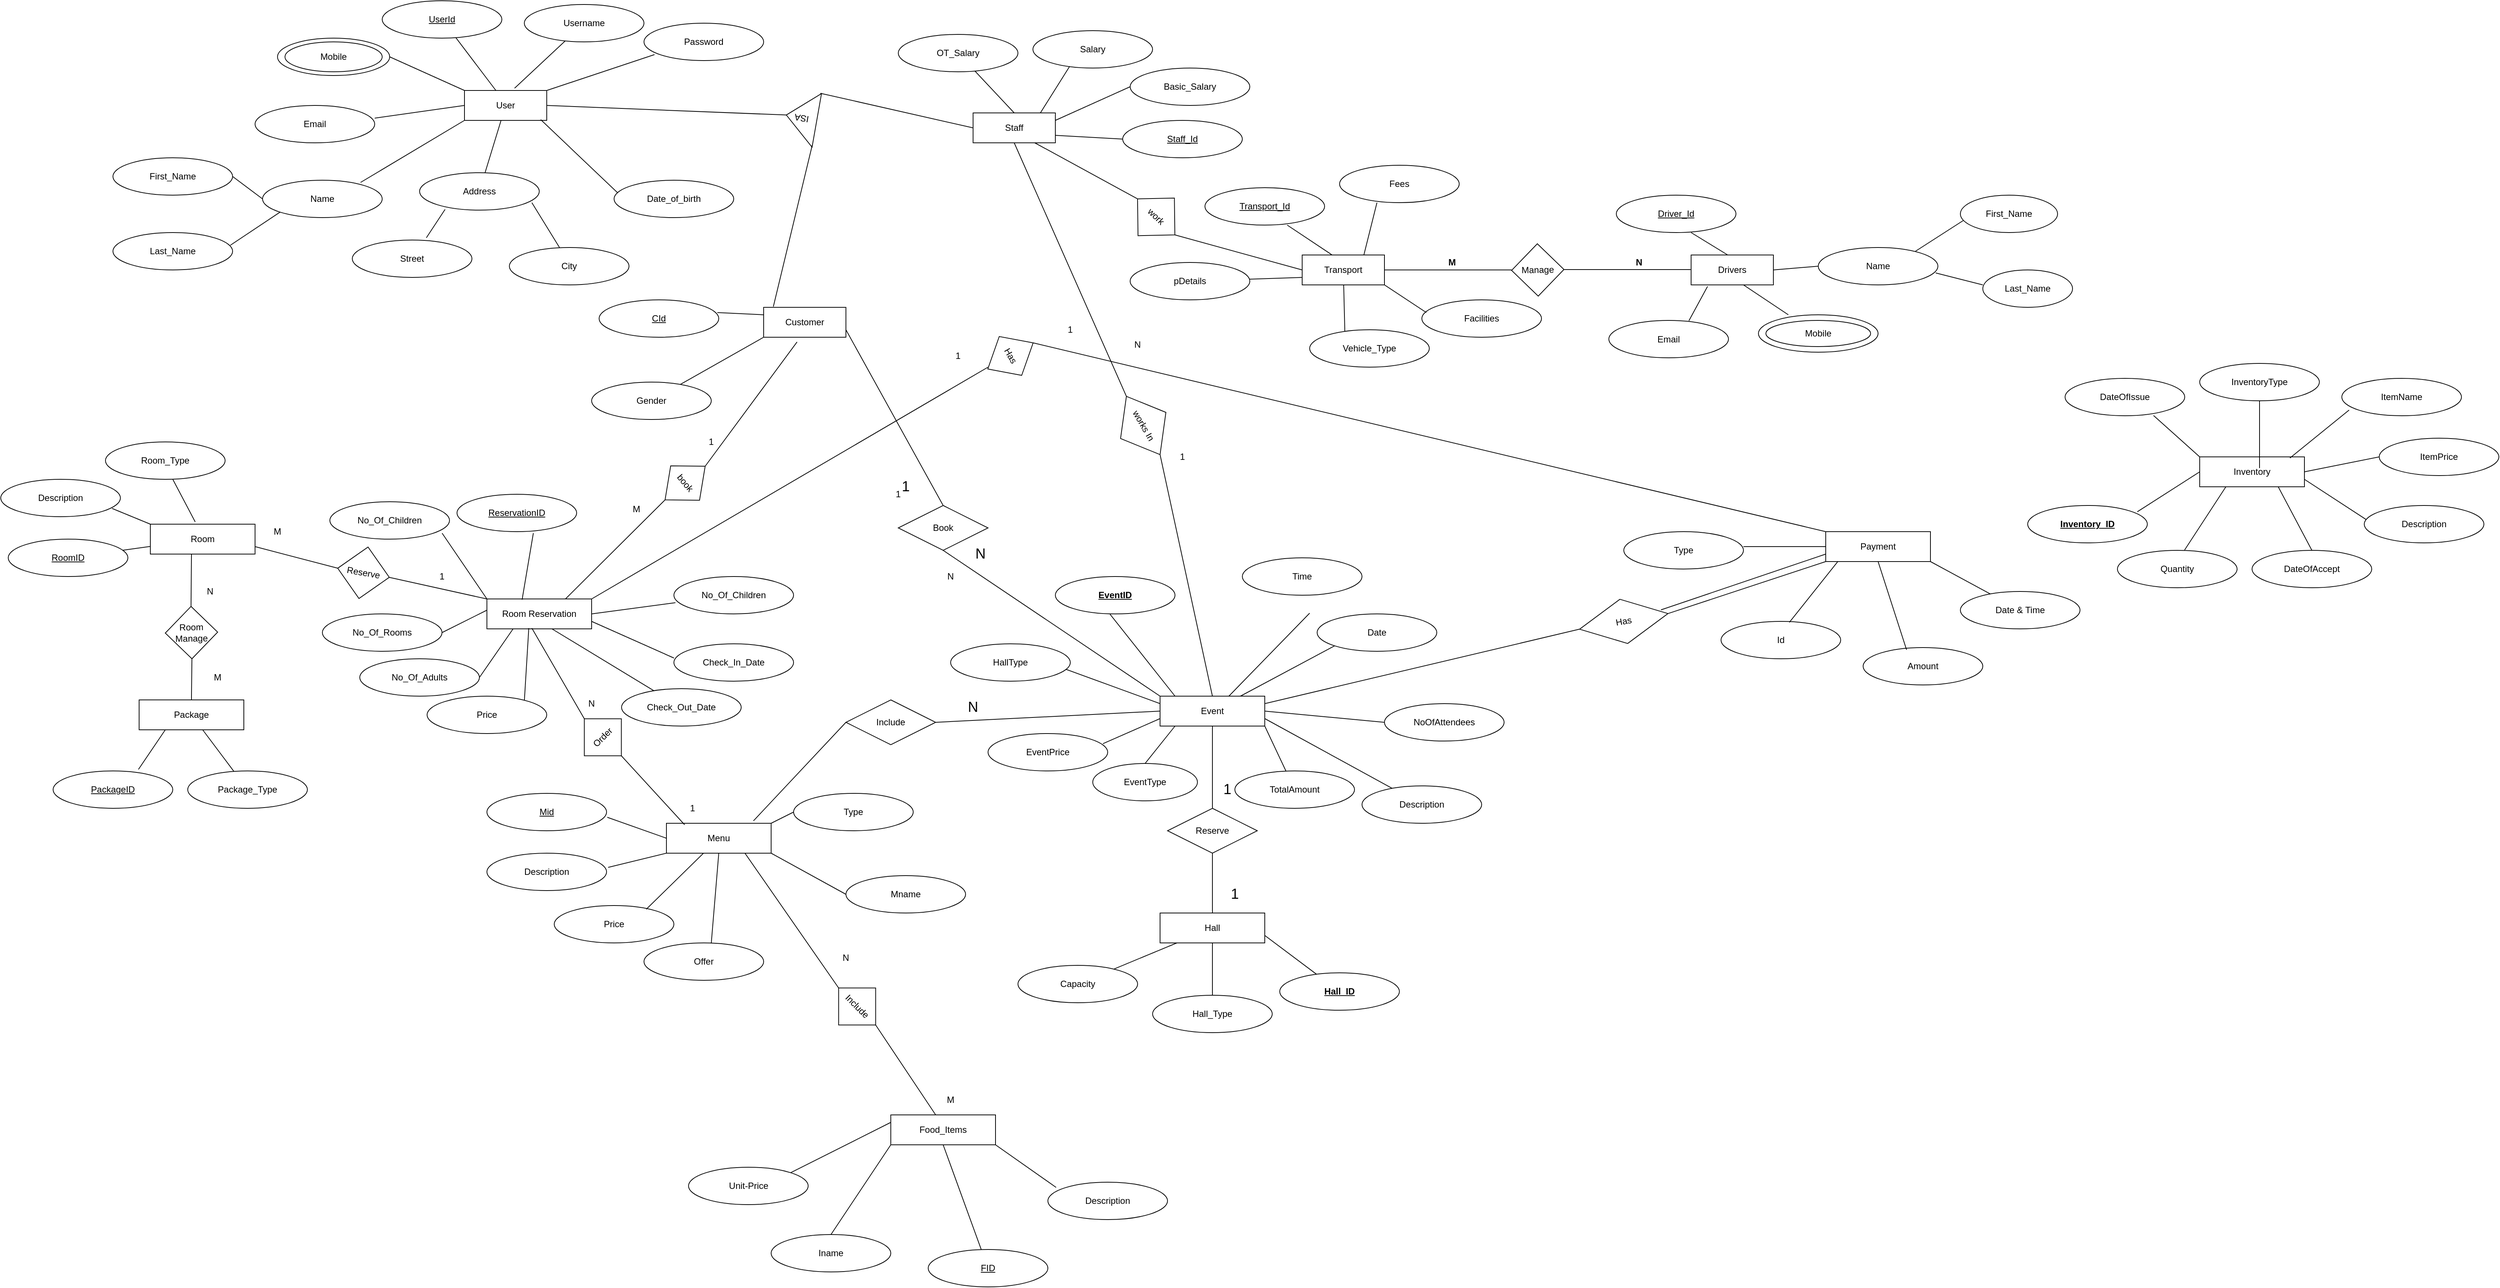 <mxfile version="14.7.3" type="github">
  <diagram id="YPV3U6656D_M8a14Zf06" name="Page-1">
    <mxGraphModel dx="3207" dy="482" grid="1" gridSize="10" guides="1" tooltips="1" connect="1" arrows="1" fold="1" page="1" pageScale="1" pageWidth="2339" pageHeight="3300" math="0" shadow="0">
      <root>
        <mxCell id="0" />
        <mxCell id="1" parent="0" />
        <mxCell id="ywrFgfz7s8btJCYknNwE-1" value="User" style="rounded=0;whiteSpace=wrap;html=1;" parent="1" vertex="1">
          <mxGeometry x="160" y="140" width="110" height="40" as="geometry" />
        </mxCell>
        <mxCell id="ywrFgfz7s8btJCYknNwE-2" value="Username" style="ellipse;whiteSpace=wrap;html=1;" parent="1" vertex="1">
          <mxGeometry x="240" y="25" width="160" height="50" as="geometry" />
        </mxCell>
        <mxCell id="ywrFgfz7s8btJCYknNwE-3" value="Password" style="ellipse;whiteSpace=wrap;html=1;" parent="1" vertex="1">
          <mxGeometry x="400" y="50" width="160" height="50" as="geometry" />
        </mxCell>
        <mxCell id="ywrFgfz7s8btJCYknNwE-4" value="Date_of_birth" style="ellipse;whiteSpace=wrap;html=1;" parent="1" vertex="1">
          <mxGeometry x="360" y="260" width="160" height="50" as="geometry" />
        </mxCell>
        <mxCell id="ywrFgfz7s8btJCYknNwE-5" value="Last_Name" style="ellipse;whiteSpace=wrap;html=1;" parent="1" vertex="1">
          <mxGeometry x="-310" y="330" width="160" height="50" as="geometry" />
        </mxCell>
        <mxCell id="ywrFgfz7s8btJCYknNwE-6" value="First_Name" style="ellipse;whiteSpace=wrap;html=1;" parent="1" vertex="1">
          <mxGeometry x="-310" y="230" width="160" height="50" as="geometry" />
        </mxCell>
        <mxCell id="ywrFgfz7s8btJCYknNwE-7" value="Name" style="ellipse;whiteSpace=wrap;html=1;" parent="1" vertex="1">
          <mxGeometry x="-110" y="260" width="160" height="50" as="geometry" />
        </mxCell>
        <mxCell id="ywrFgfz7s8btJCYknNwE-8" value="&lt;u&gt;UserId&lt;/u&gt;" style="ellipse;whiteSpace=wrap;html=1;" parent="1" vertex="1">
          <mxGeometry x="50" y="20" width="160" height="50" as="geometry" />
        </mxCell>
        <mxCell id="ywrFgfz7s8btJCYknNwE-9" value="Username" style="ellipse;whiteSpace=wrap;html=1;" parent="1" vertex="1">
          <mxGeometry x="-90" y="70" width="150" height="50" as="geometry" />
        </mxCell>
        <mxCell id="ywrFgfz7s8btJCYknNwE-11" value="Email" style="ellipse;whiteSpace=wrap;html=1;" parent="1" vertex="1">
          <mxGeometry x="-120" y="160" width="160" height="50" as="geometry" />
        </mxCell>
        <mxCell id="ywrFgfz7s8btJCYknNwE-12" value="City" style="ellipse;whiteSpace=wrap;html=1;" parent="1" vertex="1">
          <mxGeometry x="220" y="350" width="160" height="50" as="geometry" />
        </mxCell>
        <mxCell id="ywrFgfz7s8btJCYknNwE-13" value="Street" style="ellipse;whiteSpace=wrap;html=1;" parent="1" vertex="1">
          <mxGeometry x="10" y="340" width="160" height="50" as="geometry" />
        </mxCell>
        <mxCell id="ywrFgfz7s8btJCYknNwE-14" value="Address" style="ellipse;whiteSpace=wrap;html=1;" parent="1" vertex="1">
          <mxGeometry x="100" y="250" width="160" height="50" as="geometry" />
        </mxCell>
        <mxCell id="ywrFgfz7s8btJCYknNwE-10" value="Mobile" style="ellipse;whiteSpace=wrap;html=1;" parent="1" vertex="1">
          <mxGeometry x="-80" y="75" width="130" height="40" as="geometry" />
        </mxCell>
        <mxCell id="ywrFgfz7s8btJCYknNwE-15" value="" style="endArrow=none;html=1;exitX=0.609;exitY=-0.075;exitDx=0;exitDy=0;exitPerimeter=0;" parent="1" source="ywrFgfz7s8btJCYknNwE-1" target="ywrFgfz7s8btJCYknNwE-2" edge="1">
          <mxGeometry width="50" height="50" relative="1" as="geometry">
            <mxPoint x="220" y="210" as="sourcePoint" />
            <mxPoint x="270" y="160" as="targetPoint" />
          </mxGeometry>
        </mxCell>
        <mxCell id="ywrFgfz7s8btJCYknNwE-16" value="" style="endArrow=none;html=1;exitX=1;exitY=0;exitDx=0;exitDy=0;entryX=0.088;entryY=0.84;entryDx=0;entryDy=0;entryPerimeter=0;" parent="1" source="ywrFgfz7s8btJCYknNwE-1" target="ywrFgfz7s8btJCYknNwE-3" edge="1">
          <mxGeometry width="50" height="50" relative="1" as="geometry">
            <mxPoint x="236.99" y="147" as="sourcePoint" />
            <mxPoint x="304.653" y="83.712" as="targetPoint" />
          </mxGeometry>
        </mxCell>
        <mxCell id="ywrFgfz7s8btJCYknNwE-17" value="" style="endArrow=none;html=1;exitX=0.382;exitY=0;exitDx=0;exitDy=0;exitPerimeter=0;" parent="1" source="ywrFgfz7s8btJCYknNwE-1" target="ywrFgfz7s8btJCYknNwE-8" edge="1">
          <mxGeometry width="50" height="50" relative="1" as="geometry">
            <mxPoint x="246.99" y="157" as="sourcePoint" />
            <mxPoint x="314.653" y="93.712" as="targetPoint" />
          </mxGeometry>
        </mxCell>
        <mxCell id="ywrFgfz7s8btJCYknNwE-18" value="" style="endArrow=none;html=1;exitX=0;exitY=0;exitDx=0;exitDy=0;entryX=1;entryY=0.5;entryDx=0;entryDy=0;" parent="1" source="ywrFgfz7s8btJCYknNwE-1" target="ywrFgfz7s8btJCYknNwE-9" edge="1">
          <mxGeometry width="50" height="50" relative="1" as="geometry">
            <mxPoint x="256.99" y="167" as="sourcePoint" />
            <mxPoint x="324.653" y="103.712" as="targetPoint" />
          </mxGeometry>
        </mxCell>
        <mxCell id="ywrFgfz7s8btJCYknNwE-19" value="" style="endArrow=none;html=1;exitX=0;exitY=0.5;exitDx=0;exitDy=0;entryX=1;entryY=0.34;entryDx=0;entryDy=0;entryPerimeter=0;" parent="1" source="ywrFgfz7s8btJCYknNwE-1" target="ywrFgfz7s8btJCYknNwE-11" edge="1">
          <mxGeometry width="50" height="50" relative="1" as="geometry">
            <mxPoint x="266.99" y="177" as="sourcePoint" />
            <mxPoint x="334.653" y="113.712" as="targetPoint" />
          </mxGeometry>
        </mxCell>
        <mxCell id="ywrFgfz7s8btJCYknNwE-20" value="" style="endArrow=none;html=1;exitX=0.819;exitY=0.06;exitDx=0;exitDy=0;exitPerimeter=0;entryX=0;entryY=1;entryDx=0;entryDy=0;" parent="1" source="ywrFgfz7s8btJCYknNwE-7" target="ywrFgfz7s8btJCYknNwE-1" edge="1">
          <mxGeometry width="50" height="50" relative="1" as="geometry">
            <mxPoint x="30" y="260" as="sourcePoint" />
            <mxPoint x="344.653" y="123.712" as="targetPoint" />
          </mxGeometry>
        </mxCell>
        <mxCell id="ywrFgfz7s8btJCYknNwE-21" value="" style="endArrow=none;html=1;" parent="1" source="ywrFgfz7s8btJCYknNwE-14" target="ywrFgfz7s8btJCYknNwE-1" edge="1">
          <mxGeometry width="50" height="50" relative="1" as="geometry">
            <mxPoint x="286.99" y="197" as="sourcePoint" />
            <mxPoint x="354.653" y="133.712" as="targetPoint" />
          </mxGeometry>
        </mxCell>
        <mxCell id="ywrFgfz7s8btJCYknNwE-22" value="" style="endArrow=none;html=1;exitX=0.031;exitY=0.34;exitDx=0;exitDy=0;exitPerimeter=0;entryX=0.927;entryY=0.975;entryDx=0;entryDy=0;entryPerimeter=0;" parent="1" source="ywrFgfz7s8btJCYknNwE-4" target="ywrFgfz7s8btJCYknNwE-1" edge="1">
          <mxGeometry width="50" height="50" relative="1" as="geometry">
            <mxPoint x="296.99" y="207" as="sourcePoint" />
            <mxPoint x="364.653" y="143.712" as="targetPoint" />
          </mxGeometry>
        </mxCell>
        <mxCell id="ywrFgfz7s8btJCYknNwE-23" value="" style="endArrow=none;html=1;exitX=0.619;exitY=-0.06;exitDx=0;exitDy=0;exitPerimeter=0;entryX=0.213;entryY=0.98;entryDx=0;entryDy=0;entryPerimeter=0;" parent="1" source="ywrFgfz7s8btJCYknNwE-13" target="ywrFgfz7s8btJCYknNwE-14" edge="1">
          <mxGeometry width="50" height="50" relative="1" as="geometry">
            <mxPoint x="306.99" y="217" as="sourcePoint" />
            <mxPoint x="374.653" y="153.712" as="targetPoint" />
          </mxGeometry>
        </mxCell>
        <mxCell id="ywrFgfz7s8btJCYknNwE-24" value="" style="endArrow=none;html=1;exitX=0.938;exitY=0.8;exitDx=0;exitDy=0;entryX=0.419;entryY=0;entryDx=0;entryDy=0;entryPerimeter=0;exitPerimeter=0;" parent="1" source="ywrFgfz7s8btJCYknNwE-14" target="ywrFgfz7s8btJCYknNwE-12" edge="1">
          <mxGeometry width="50" height="50" relative="1" as="geometry">
            <mxPoint x="316.99" y="227" as="sourcePoint" />
            <mxPoint x="384.653" y="163.712" as="targetPoint" />
          </mxGeometry>
        </mxCell>
        <mxCell id="ywrFgfz7s8btJCYknNwE-25" value="" style="endArrow=none;html=1;exitX=1;exitY=0.5;exitDx=0;exitDy=0;entryX=0;entryY=0.5;entryDx=0;entryDy=0;" parent="1" source="ywrFgfz7s8btJCYknNwE-6" target="ywrFgfz7s8btJCYknNwE-7" edge="1">
          <mxGeometry width="50" height="50" relative="1" as="geometry">
            <mxPoint x="326.99" y="237" as="sourcePoint" />
            <mxPoint x="394.653" y="173.712" as="targetPoint" />
          </mxGeometry>
        </mxCell>
        <mxCell id="ywrFgfz7s8btJCYknNwE-26" value="" style="endArrow=none;html=1;exitX=0.981;exitY=0.34;exitDx=0;exitDy=0;exitPerimeter=0;entryX=0;entryY=1;entryDx=0;entryDy=0;" parent="1" source="ywrFgfz7s8btJCYknNwE-5" target="ywrFgfz7s8btJCYknNwE-7" edge="1">
          <mxGeometry width="50" height="50" relative="1" as="geometry">
            <mxPoint x="336.99" y="247" as="sourcePoint" />
            <mxPoint x="404.653" y="183.712" as="targetPoint" />
          </mxGeometry>
        </mxCell>
        <mxCell id="ywrFgfz7s8btJCYknNwE-27" value="ISA" style="triangle;whiteSpace=wrap;html=1;rotation=-170;" parent="1" vertex="1">
          <mxGeometry x="590" y="140" width="41.35" height="72.8" as="geometry" />
        </mxCell>
        <mxCell id="ywrFgfz7s8btJCYknNwE-28" value="" style="endArrow=none;html=1;entryX=1;entryY=0.5;entryDx=0;entryDy=0;exitX=1;exitY=0.5;exitDx=0;exitDy=0;" parent="1" source="ywrFgfz7s8btJCYknNwE-27" target="ywrFgfz7s8btJCYknNwE-1" edge="1">
          <mxGeometry width="50" height="50" relative="1" as="geometry">
            <mxPoint x="220" y="270" as="sourcePoint" />
            <mxPoint x="270" y="220" as="targetPoint" />
          </mxGeometry>
        </mxCell>
        <mxCell id="ywrFgfz7s8btJCYknNwE-30" value="Customer" style="rounded=0;whiteSpace=wrap;html=1;" parent="1" vertex="1">
          <mxGeometry x="560" y="430" width="110" height="40" as="geometry" />
        </mxCell>
        <mxCell id="ywrFgfz7s8btJCYknNwE-31" value="Gender" style="ellipse;whiteSpace=wrap;html=1;" parent="1" vertex="1">
          <mxGeometry x="330" y="530" width="160" height="50" as="geometry" />
        </mxCell>
        <mxCell id="ywrFgfz7s8btJCYknNwE-33" value="&lt;u&gt;CId&lt;/u&gt;" style="ellipse;whiteSpace=wrap;html=1;" parent="1" vertex="1">
          <mxGeometry x="340" y="420" width="160" height="50" as="geometry" />
        </mxCell>
        <mxCell id="ywrFgfz7s8btJCYknNwE-34" value="" style="endArrow=none;html=1;entryX=0;entryY=0.25;entryDx=0;entryDy=0;exitX=0.988;exitY=0.34;exitDx=0;exitDy=0;exitPerimeter=0;" parent="1" source="ywrFgfz7s8btJCYknNwE-33" target="ywrFgfz7s8btJCYknNwE-30" edge="1">
          <mxGeometry width="50" height="50" relative="1" as="geometry">
            <mxPoint x="220" y="450" as="sourcePoint" />
            <mxPoint x="270" y="400" as="targetPoint" />
          </mxGeometry>
        </mxCell>
        <mxCell id="ywrFgfz7s8btJCYknNwE-36" value="" style="endArrow=none;html=1;entryX=0;entryY=1;entryDx=0;entryDy=0;" parent="1" source="ywrFgfz7s8btJCYknNwE-31" target="ywrFgfz7s8btJCYknNwE-30" edge="1">
          <mxGeometry width="50" height="50" relative="1" as="geometry">
            <mxPoint x="220" y="450" as="sourcePoint" />
            <mxPoint x="270" y="400" as="targetPoint" />
          </mxGeometry>
        </mxCell>
        <mxCell id="ywrFgfz7s8btJCYknNwE-37" value="Room Reservation" style="rounded=0;whiteSpace=wrap;html=1;" parent="1" vertex="1">
          <mxGeometry x="190" y="820" width="140" height="40" as="geometry" />
        </mxCell>
        <mxCell id="ywrFgfz7s8btJCYknNwE-38" value="book" style="rhombus;whiteSpace=wrap;html=1;direction=south;rotation=50;" parent="1" vertex="1">
          <mxGeometry x="425" y="630" width="60" height="70" as="geometry" />
        </mxCell>
        <mxCell id="ywrFgfz7s8btJCYknNwE-39" value="" style="endArrow=none;html=1;entryX=1;entryY=0.5;entryDx=0;entryDy=0;exitX=0.75;exitY=0;exitDx=0;exitDy=0;" parent="1" source="ywrFgfz7s8btJCYknNwE-37" target="ywrFgfz7s8btJCYknNwE-38" edge="1">
          <mxGeometry width="50" height="50" relative="1" as="geometry">
            <mxPoint x="220" y="660" as="sourcePoint" />
            <mxPoint x="270" y="610" as="targetPoint" />
          </mxGeometry>
        </mxCell>
        <mxCell id="ywrFgfz7s8btJCYknNwE-40" value="" style="endArrow=none;html=1;exitX=0;exitY=0.5;exitDx=0;exitDy=0;entryX=0.406;entryY=1.158;entryDx=0;entryDy=0;entryPerimeter=0;" parent="1" source="ywrFgfz7s8btJCYknNwE-38" target="ywrFgfz7s8btJCYknNwE-30" edge="1">
          <mxGeometry width="50" height="50" relative="1" as="geometry">
            <mxPoint x="220" y="660" as="sourcePoint" />
            <mxPoint x="270" y="610" as="targetPoint" />
          </mxGeometry>
        </mxCell>
        <mxCell id="ywrFgfz7s8btJCYknNwE-41" value="&lt;u&gt;ReservationID&lt;/u&gt;" style="ellipse;whiteSpace=wrap;html=1;" parent="1" vertex="1">
          <mxGeometry x="150" y="680" width="160" height="50" as="geometry" />
        </mxCell>
        <mxCell id="ywrFgfz7s8btJCYknNwE-42" value="No_Of_Children" style="ellipse;whiteSpace=wrap;html=1;" parent="1" vertex="1">
          <mxGeometry x="-20" y="690" width="160" height="50" as="geometry" />
        </mxCell>
        <mxCell id="ywrFgfz7s8btJCYknNwE-43" value="No_Of_Rooms" style="ellipse;whiteSpace=wrap;html=1;" parent="1" vertex="1">
          <mxGeometry x="-30" y="840" width="160" height="50" as="geometry" />
        </mxCell>
        <mxCell id="ywrFgfz7s8btJCYknNwE-44" value="Price" style="ellipse;whiteSpace=wrap;html=1;" parent="1" vertex="1">
          <mxGeometry x="110" y="950" width="160" height="50" as="geometry" />
        </mxCell>
        <mxCell id="ywrFgfz7s8btJCYknNwE-45" value="Check_Out_Date" style="ellipse;whiteSpace=wrap;html=1;" parent="1" vertex="1">
          <mxGeometry x="370" y="940" width="160" height="50" as="geometry" />
        </mxCell>
        <mxCell id="ywrFgfz7s8btJCYknNwE-46" value="Check_In_Date" style="ellipse;whiteSpace=wrap;html=1;" parent="1" vertex="1">
          <mxGeometry x="440" y="880" width="160" height="50" as="geometry" />
        </mxCell>
        <mxCell id="ywrFgfz7s8btJCYknNwE-47" value="No_Of_Children" style="ellipse;whiteSpace=wrap;html=1;" parent="1" vertex="1">
          <mxGeometry x="440" y="790" width="160" height="50" as="geometry" />
        </mxCell>
        <mxCell id="ywrFgfz7s8btJCYknNwE-48" value="No_Of_Adults" style="ellipse;whiteSpace=wrap;html=1;" parent="1" vertex="1">
          <mxGeometry x="20" y="900" width="160" height="50" as="geometry" />
        </mxCell>
        <mxCell id="ywrFgfz7s8btJCYknNwE-49" value="" style="endArrow=none;html=1;exitX=0.638;exitY=1.04;exitDx=0;exitDy=0;exitPerimeter=0;entryX=0.336;entryY=0.025;entryDx=0;entryDy=0;entryPerimeter=0;" parent="1" source="ywrFgfz7s8btJCYknNwE-41" target="ywrFgfz7s8btJCYknNwE-37" edge="1">
          <mxGeometry width="50" height="50" relative="1" as="geometry">
            <mxPoint x="220" y="900" as="sourcePoint" />
            <mxPoint x="270" y="850" as="targetPoint" />
          </mxGeometry>
        </mxCell>
        <mxCell id="ywrFgfz7s8btJCYknNwE-50" value="" style="endArrow=none;html=1;entryX=0;entryY=0;entryDx=0;entryDy=0;exitX=0.938;exitY=0.84;exitDx=0;exitDy=0;exitPerimeter=0;" parent="1" source="ywrFgfz7s8btJCYknNwE-42" target="ywrFgfz7s8btJCYknNwE-37" edge="1">
          <mxGeometry width="50" height="50" relative="1" as="geometry">
            <mxPoint x="130" y="720" as="sourcePoint" />
            <mxPoint x="247.04" y="831" as="targetPoint" />
          </mxGeometry>
        </mxCell>
        <mxCell id="ywrFgfz7s8btJCYknNwE-51" value="" style="endArrow=none;html=1;exitX=1;exitY=0.5;exitDx=0;exitDy=0;" parent="1" source="ywrFgfz7s8btJCYknNwE-43" edge="1">
          <mxGeometry width="50" height="50" relative="1" as="geometry">
            <mxPoint x="212.08" y="772" as="sourcePoint" />
            <mxPoint x="190" y="835" as="targetPoint" />
          </mxGeometry>
        </mxCell>
        <mxCell id="ywrFgfz7s8btJCYknNwE-52" value="" style="endArrow=none;html=1;exitX=1;exitY=0.5;exitDx=0;exitDy=0;entryX=0.25;entryY=1;entryDx=0;entryDy=0;" parent="1" source="ywrFgfz7s8btJCYknNwE-48" target="ywrFgfz7s8btJCYknNwE-37" edge="1">
          <mxGeometry width="50" height="50" relative="1" as="geometry">
            <mxPoint x="222.08" y="782" as="sourcePoint" />
            <mxPoint x="267.04" y="851" as="targetPoint" />
          </mxGeometry>
        </mxCell>
        <mxCell id="ywrFgfz7s8btJCYknNwE-53" value="" style="endArrow=none;html=1;exitX=0.4;exitY=0.975;exitDx=0;exitDy=0;exitPerimeter=0;entryX=0.813;entryY=0.12;entryDx=0;entryDy=0;entryPerimeter=0;" parent="1" source="ywrFgfz7s8btJCYknNwE-37" target="ywrFgfz7s8btJCYknNwE-44" edge="1">
          <mxGeometry width="50" height="50" relative="1" as="geometry">
            <mxPoint x="232.08" y="792" as="sourcePoint" />
            <mxPoint x="277.04" y="861" as="targetPoint" />
          </mxGeometry>
        </mxCell>
        <mxCell id="ywrFgfz7s8btJCYknNwE-54" value="" style="endArrow=none;html=1;exitX=0.621;exitY=1;exitDx=0;exitDy=0;exitPerimeter=0;" parent="1" source="ywrFgfz7s8btJCYknNwE-37" target="ywrFgfz7s8btJCYknNwE-45" edge="1">
          <mxGeometry width="50" height="50" relative="1" as="geometry">
            <mxPoint x="242.08" y="802" as="sourcePoint" />
            <mxPoint x="287.04" y="871" as="targetPoint" />
          </mxGeometry>
        </mxCell>
        <mxCell id="ywrFgfz7s8btJCYknNwE-55" value="" style="endArrow=none;html=1;exitX=1;exitY=0.75;exitDx=0;exitDy=0;entryX=0;entryY=0.38;entryDx=0;entryDy=0;entryPerimeter=0;" parent="1" source="ywrFgfz7s8btJCYknNwE-37" target="ywrFgfz7s8btJCYknNwE-46" edge="1">
          <mxGeometry width="50" height="50" relative="1" as="geometry">
            <mxPoint x="252.08" y="812" as="sourcePoint" />
            <mxPoint x="297.04" y="881" as="targetPoint" />
          </mxGeometry>
        </mxCell>
        <mxCell id="ywrFgfz7s8btJCYknNwE-56" value="" style="endArrow=none;html=1;exitX=1;exitY=0.5;exitDx=0;exitDy=0;entryX=0.013;entryY=0.7;entryDx=0;entryDy=0;entryPerimeter=0;" parent="1" source="ywrFgfz7s8btJCYknNwE-37" target="ywrFgfz7s8btJCYknNwE-47" edge="1">
          <mxGeometry width="50" height="50" relative="1" as="geometry">
            <mxPoint x="262.08" y="822" as="sourcePoint" />
            <mxPoint x="307.04" y="891" as="targetPoint" />
          </mxGeometry>
        </mxCell>
        <mxCell id="ywrFgfz7s8btJCYknNwE-57" value="Menu" style="rounded=0;whiteSpace=wrap;html=1;" parent="1" vertex="1">
          <mxGeometry x="430" y="1120" width="140" height="40" as="geometry" />
        </mxCell>
        <mxCell id="ywrFgfz7s8btJCYknNwE-58" value="Mname" style="ellipse;whiteSpace=wrap;html=1;" parent="1" vertex="1">
          <mxGeometry x="670" y="1190" width="160" height="50" as="geometry" />
        </mxCell>
        <mxCell id="ywrFgfz7s8btJCYknNwE-59" value="Price" style="ellipse;whiteSpace=wrap;html=1;" parent="1" vertex="1">
          <mxGeometry x="280" y="1230" width="160" height="50" as="geometry" />
        </mxCell>
        <mxCell id="ywrFgfz7s8btJCYknNwE-60" value="Description" style="ellipse;whiteSpace=wrap;html=1;" parent="1" vertex="1">
          <mxGeometry x="190" y="1160" width="160" height="50" as="geometry" />
        </mxCell>
        <mxCell id="ywrFgfz7s8btJCYknNwE-61" value="&lt;u&gt;Mid&lt;/u&gt;" style="ellipse;whiteSpace=wrap;html=1;" parent="1" vertex="1">
          <mxGeometry x="190" y="1080" width="160" height="50" as="geometry" />
        </mxCell>
        <mxCell id="ywrFgfz7s8btJCYknNwE-62" value="Type" style="ellipse;whiteSpace=wrap;html=1;" parent="1" vertex="1">
          <mxGeometry x="600" y="1080" width="160" height="50" as="geometry" />
        </mxCell>
        <mxCell id="ywrFgfz7s8btJCYknNwE-63" value="Offer" style="ellipse;whiteSpace=wrap;html=1;" parent="1" vertex="1">
          <mxGeometry x="400" y="1280" width="160" height="50" as="geometry" />
        </mxCell>
        <mxCell id="ywrFgfz7s8btJCYknNwE-64" value="" style="endArrow=none;html=1;entryX=0;entryY=0.5;entryDx=0;entryDy=0;exitX=1.006;exitY=0.64;exitDx=0;exitDy=0;exitPerimeter=0;" parent="1" source="ywrFgfz7s8btJCYknNwE-61" target="ywrFgfz7s8btJCYknNwE-57" edge="1">
          <mxGeometry width="50" height="50" relative="1" as="geometry">
            <mxPoint x="220" y="1200" as="sourcePoint" />
            <mxPoint x="270" y="1150" as="targetPoint" />
          </mxGeometry>
        </mxCell>
        <mxCell id="ywrFgfz7s8btJCYknNwE-65" value="" style="endArrow=none;html=1;entryX=0;entryY=1;entryDx=0;entryDy=0;exitX=1.013;exitY=0.38;exitDx=0;exitDy=0;exitPerimeter=0;" parent="1" source="ywrFgfz7s8btJCYknNwE-60" target="ywrFgfz7s8btJCYknNwE-57" edge="1">
          <mxGeometry width="50" height="50" relative="1" as="geometry">
            <mxPoint x="220" y="1200" as="sourcePoint" />
            <mxPoint x="270" y="1150" as="targetPoint" />
          </mxGeometry>
        </mxCell>
        <mxCell id="ywrFgfz7s8btJCYknNwE-67" value="" style="endArrow=none;html=1;exitX=0.769;exitY=0.1;exitDx=0;exitDy=0;exitPerimeter=0;" parent="1" source="ywrFgfz7s8btJCYknNwE-59" target="ywrFgfz7s8btJCYknNwE-57" edge="1">
          <mxGeometry width="50" height="50" relative="1" as="geometry">
            <mxPoint x="220" y="1200" as="sourcePoint" />
            <mxPoint x="270" y="1150" as="targetPoint" />
          </mxGeometry>
        </mxCell>
        <mxCell id="ywrFgfz7s8btJCYknNwE-70" value="" style="endArrow=none;html=1;entryX=0.5;entryY=1;entryDx=0;entryDy=0;" parent="1" target="ywrFgfz7s8btJCYknNwE-57" edge="1">
          <mxGeometry width="50" height="50" relative="1" as="geometry">
            <mxPoint x="490" y="1280" as="sourcePoint" />
            <mxPoint x="270" y="1150" as="targetPoint" />
          </mxGeometry>
        </mxCell>
        <mxCell id="ywrFgfz7s8btJCYknNwE-71" value="" style="endArrow=none;html=1;entryX=1;entryY=0;entryDx=0;entryDy=0;exitX=0;exitY=0.5;exitDx=0;exitDy=0;" parent="1" source="ywrFgfz7s8btJCYknNwE-62" target="ywrFgfz7s8btJCYknNwE-57" edge="1">
          <mxGeometry width="50" height="50" relative="1" as="geometry">
            <mxPoint x="220" y="1200" as="sourcePoint" />
            <mxPoint x="270" y="1150" as="targetPoint" />
          </mxGeometry>
        </mxCell>
        <mxCell id="ywrFgfz7s8btJCYknNwE-72" value="" style="endArrow=none;html=1;entryX=0;entryY=0.5;entryDx=0;entryDy=0;exitX=1;exitY=1;exitDx=0;exitDy=0;" parent="1" source="ywrFgfz7s8btJCYknNwE-57" target="ywrFgfz7s8btJCYknNwE-58" edge="1">
          <mxGeometry width="50" height="50" relative="1" as="geometry">
            <mxPoint x="220" y="1200" as="sourcePoint" />
            <mxPoint x="270" y="1150" as="targetPoint" />
          </mxGeometry>
        </mxCell>
        <mxCell id="ywrFgfz7s8btJCYknNwE-73" value="Order" style="rhombus;whiteSpace=wrap;html=1;rotation=-45;" parent="1" vertex="1">
          <mxGeometry x="310" y="970" width="70" height="70" as="geometry" />
        </mxCell>
        <mxCell id="ywrFgfz7s8btJCYknNwE-74" value="" style="endArrow=none;html=1;exitX=0.429;exitY=0.975;exitDx=0;exitDy=0;entryX=0.5;entryY=0;entryDx=0;entryDy=0;exitPerimeter=0;" parent="1" source="ywrFgfz7s8btJCYknNwE-37" target="ywrFgfz7s8btJCYknNwE-73" edge="1">
          <mxGeometry width="50" height="50" relative="1" as="geometry">
            <mxPoint x="220" y="1110" as="sourcePoint" />
            <mxPoint x="270" y="1060" as="targetPoint" />
          </mxGeometry>
        </mxCell>
        <mxCell id="ywrFgfz7s8btJCYknNwE-75" value="" style="endArrow=none;html=1;entryX=0.5;entryY=1;entryDx=0;entryDy=0;exitX=0.174;exitY=0.05;exitDx=0;exitDy=0;exitPerimeter=0;" parent="1" source="ywrFgfz7s8btJCYknNwE-57" target="ywrFgfz7s8btJCYknNwE-73" edge="1">
          <mxGeometry width="50" height="50" relative="1" as="geometry">
            <mxPoint x="440" y="1110" as="sourcePoint" />
            <mxPoint x="270" y="1060" as="targetPoint" />
          </mxGeometry>
        </mxCell>
        <mxCell id="fcwTPR43N3nKxxFcQhkV-3" value="Event" style="rounded=0;whiteSpace=wrap;html=1;" parent="1" vertex="1">
          <mxGeometry x="1090" y="950" width="140" height="40" as="geometry" />
        </mxCell>
        <mxCell id="5CmYQyaG9mHsX2ngIsFJ-1" value="Room" style="rounded=0;whiteSpace=wrap;html=1;" parent="1" vertex="1">
          <mxGeometry x="-260" y="720" width="140" height="40" as="geometry" />
        </mxCell>
        <mxCell id="fcwTPR43N3nKxxFcQhkV-4" value="NoOfAttendees" style="ellipse;whiteSpace=wrap;html=1;" parent="1" vertex="1">
          <mxGeometry x="1390" y="960" width="160" height="50" as="geometry" />
        </mxCell>
        <mxCell id="5CmYQyaG9mHsX2ngIsFJ-2" value="Description" style="ellipse;whiteSpace=wrap;html=1;" parent="1" vertex="1">
          <mxGeometry x="-460" y="660" width="160" height="50" as="geometry" />
        </mxCell>
        <mxCell id="fcwTPR43N3nKxxFcQhkV-5" value="Description" style="ellipse;whiteSpace=wrap;html=1;" parent="1" vertex="1">
          <mxGeometry x="1360" y="1070" width="160" height="50" as="geometry" />
        </mxCell>
        <mxCell id="5CmYQyaG9mHsX2ngIsFJ-3" value="" style="endArrow=none;html=1;exitX=0;exitY=0;exitDx=0;exitDy=0;entryX=0.931;entryY=0.78;entryDx=0;entryDy=0;entryPerimeter=0;" parent="1" source="5CmYQyaG9mHsX2ngIsFJ-1" target="5CmYQyaG9mHsX2ngIsFJ-2" edge="1">
          <mxGeometry width="50" height="50" relative="1" as="geometry">
            <mxPoint x="-230" y="1030" as="sourcePoint" />
            <mxPoint x="-165" y="985" as="targetPoint" />
          </mxGeometry>
        </mxCell>
        <mxCell id="fcwTPR43N3nKxxFcQhkV-6" value="TotalAmount" style="ellipse;whiteSpace=wrap;html=1;" parent="1" vertex="1">
          <mxGeometry x="1190" y="1050" width="160" height="50" as="geometry" />
        </mxCell>
        <mxCell id="5CmYQyaG9mHsX2ngIsFJ-4" value="&lt;u&gt;RoomID&lt;/u&gt;" style="ellipse;whiteSpace=wrap;html=1;" parent="1" vertex="1">
          <mxGeometry x="-450" y="740" width="160" height="50" as="geometry" />
        </mxCell>
        <mxCell id="fcwTPR43N3nKxxFcQhkV-7" value="EventType" style="ellipse;whiteSpace=wrap;html=1;" parent="1" vertex="1">
          <mxGeometry x="1000" y="1040" width="140" height="50" as="geometry" />
        </mxCell>
        <mxCell id="5CmYQyaG9mHsX2ngIsFJ-5" value="Room_Type" style="ellipse;whiteSpace=wrap;html=1;" parent="1" vertex="1">
          <mxGeometry x="-320" y="610" width="160" height="50" as="geometry" />
        </mxCell>
        <mxCell id="fcwTPR43N3nKxxFcQhkV-8" value="HallType" style="ellipse;whiteSpace=wrap;html=1;" parent="1" vertex="1">
          <mxGeometry x="810" y="880" width="160" height="50" as="geometry" />
        </mxCell>
        <mxCell id="5CmYQyaG9mHsX2ngIsFJ-6" value="" style="endArrow=none;html=1;" parent="1" edge="1">
          <mxGeometry width="50" height="50" relative="1" as="geometry">
            <mxPoint x="-200" y="717" as="sourcePoint" />
            <mxPoint x="-230" y="660" as="targetPoint" />
          </mxGeometry>
        </mxCell>
        <mxCell id="fcwTPR43N3nKxxFcQhkV-9" value="&lt;u&gt;&lt;b&gt;EventID&lt;/b&gt;&lt;/u&gt;" style="ellipse;whiteSpace=wrap;html=1;" parent="1" vertex="1">
          <mxGeometry x="950" y="790" width="160" height="50" as="geometry" />
        </mxCell>
        <mxCell id="5CmYQyaG9mHsX2ngIsFJ-7" value="" style="endArrow=none;html=1;" parent="1" source="5CmYQyaG9mHsX2ngIsFJ-1" target="5CmYQyaG9mHsX2ngIsFJ-4" edge="1">
          <mxGeometry width="50" height="50" relative="1" as="geometry">
            <mxPoint x="-100" y="1030" as="sourcePoint" />
            <mxPoint x="-150" y="980" as="targetPoint" />
          </mxGeometry>
        </mxCell>
        <mxCell id="fcwTPR43N3nKxxFcQhkV-10" value="Time" style="ellipse;whiteSpace=wrap;html=1;" parent="1" vertex="1">
          <mxGeometry x="1200" y="765" width="160" height="50" as="geometry" />
        </mxCell>
        <mxCell id="5CmYQyaG9mHsX2ngIsFJ-9" value="" style="endArrow=none;html=1;entryX=1;entryY=0.5;entryDx=0;entryDy=0;" parent="1" target="5CmYQyaG9mHsX2ngIsFJ-10" edge="1">
          <mxGeometry width="50" height="50" relative="1" as="geometry">
            <mxPoint x="-205.0" y="760" as="sourcePoint" />
            <mxPoint x="-205" y="800" as="targetPoint" />
          </mxGeometry>
        </mxCell>
        <mxCell id="fcwTPR43N3nKxxFcQhkV-11" value="" style="endArrow=none;html=1;rounded=0;entryX=0;entryY=0.5;entryDx=0;entryDy=0;exitX=1;exitY=0.5;exitDx=0;exitDy=0;" parent="1" source="fcwTPR43N3nKxxFcQhkV-3" target="fcwTPR43N3nKxxFcQhkV-4" edge="1">
          <mxGeometry relative="1" as="geometry">
            <mxPoint x="900" y="960" as="sourcePoint" />
            <mxPoint x="1060" y="960" as="targetPoint" />
          </mxGeometry>
        </mxCell>
        <mxCell id="5CmYQyaG9mHsX2ngIsFJ-10" value="Room Manage" style="rhombus;whiteSpace=wrap;html=1;rotation=359;direction=north;strokeWidth=1;" parent="1" vertex="1">
          <mxGeometry x="-240" y="830" width="70" height="70" as="geometry" />
        </mxCell>
        <mxCell id="fcwTPR43N3nKxxFcQhkV-12" value="Date" style="ellipse;whiteSpace=wrap;html=1;" parent="1" vertex="1">
          <mxGeometry x="1300" y="840" width="160" height="50" as="geometry" />
        </mxCell>
        <mxCell id="5CmYQyaG9mHsX2ngIsFJ-12" value="" style="endArrow=none;html=1;exitX=0;exitY=0.5;exitDx=0;exitDy=0;" parent="1" source="5CmYQyaG9mHsX2ngIsFJ-10" edge="1">
          <mxGeometry width="50" height="50" relative="1" as="geometry">
            <mxPoint x="-205.5" y="940" as="sourcePoint" />
            <mxPoint x="-205" y="960" as="targetPoint" />
            <Array as="points">
              <mxPoint x="-205" y="950" />
            </Array>
          </mxGeometry>
        </mxCell>
        <mxCell id="fcwTPR43N3nKxxFcQhkV-13" value="" style="endArrow=none;html=1;rounded=0;entryX=0;entryY=1;entryDx=0;entryDy=0;" parent="1" source="fcwTPR43N3nKxxFcQhkV-3" target="fcwTPR43N3nKxxFcQhkV-12" edge="1">
          <mxGeometry relative="1" as="geometry">
            <mxPoint x="1214" y="950" as="sourcePoint" />
            <mxPoint x="1060" y="960" as="targetPoint" />
          </mxGeometry>
        </mxCell>
        <mxCell id="5CmYQyaG9mHsX2ngIsFJ-14" value="Package" style="rounded=0;whiteSpace=wrap;html=1;" parent="1" vertex="1">
          <mxGeometry x="-275" y="955" width="140" height="40" as="geometry" />
        </mxCell>
        <mxCell id="fcwTPR43N3nKxxFcQhkV-15" value="" style="endArrow=none;html=1;rounded=0;exitX=1;exitY=0.75;exitDx=0;exitDy=0;" parent="1" source="fcwTPR43N3nKxxFcQhkV-3" target="fcwTPR43N3nKxxFcQhkV-5" edge="1">
          <mxGeometry relative="1" as="geometry">
            <mxPoint x="1223.62" y="956.4" as="sourcePoint" />
            <mxPoint x="1300.48" y="891.2" as="targetPoint" />
          </mxGeometry>
        </mxCell>
        <mxCell id="5CmYQyaG9mHsX2ngIsFJ-16" value="&lt;u&gt;PackageID&lt;/u&gt;" style="ellipse;whiteSpace=wrap;html=1;" parent="1" vertex="1">
          <mxGeometry x="-390" y="1050" width="160" height="50" as="geometry" />
        </mxCell>
        <mxCell id="fcwTPR43N3nKxxFcQhkV-16" value="" style="endArrow=none;html=1;rounded=0;exitX=1;exitY=1;exitDx=0;exitDy=0;" parent="1" source="fcwTPR43N3nKxxFcQhkV-3" target="fcwTPR43N3nKxxFcQhkV-6" edge="1">
          <mxGeometry relative="1" as="geometry">
            <mxPoint x="1233.62" y="966.4" as="sourcePoint" />
            <mxPoint x="1310.48" y="901.2" as="targetPoint" />
          </mxGeometry>
        </mxCell>
        <mxCell id="5CmYQyaG9mHsX2ngIsFJ-17" value="Package_Type" style="ellipse;whiteSpace=wrap;html=1;" parent="1" vertex="1">
          <mxGeometry x="-210" y="1050" width="160" height="50" as="geometry" />
        </mxCell>
        <mxCell id="fcwTPR43N3nKxxFcQhkV-17" value="" style="endArrow=none;html=1;rounded=0;exitX=0.5;exitY=1;exitDx=0;exitDy=0;entryX=0.5;entryY=0;entryDx=0;entryDy=0;" parent="1" source="fcwTPR43N3nKxxFcQhkV-3" target="fcwTPR43N3nKxxFcQhkV-21" edge="1">
          <mxGeometry relative="1" as="geometry">
            <mxPoint x="1243.62" y="976.4" as="sourcePoint" />
            <mxPoint x="1160" y="1090" as="targetPoint" />
          </mxGeometry>
        </mxCell>
        <mxCell id="5CmYQyaG9mHsX2ngIsFJ-20" value="" style="endArrow=none;html=1;exitX=0.25;exitY=1;exitDx=0;exitDy=0;entryX=0.713;entryY=-0.04;entryDx=0;entryDy=0;entryPerimeter=0;" parent="1" source="5CmYQyaG9mHsX2ngIsFJ-14" target="5CmYQyaG9mHsX2ngIsFJ-16" edge="1">
          <mxGeometry width="50" height="50" relative="1" as="geometry">
            <mxPoint x="-320.0" y="1070" as="sourcePoint" />
            <mxPoint x="-319.5" y="1140" as="targetPoint" />
          </mxGeometry>
        </mxCell>
        <mxCell id="fcwTPR43N3nKxxFcQhkV-21" value="Reserve" style="shape=rhombus;perimeter=rhombusPerimeter;whiteSpace=wrap;html=1;align=center;" parent="1" vertex="1">
          <mxGeometry x="1100" y="1100" width="120" height="60" as="geometry" />
        </mxCell>
        <mxCell id="5CmYQyaG9mHsX2ngIsFJ-22" value="" style="endArrow=none;html=1;exitX=0.607;exitY=1;exitDx=0;exitDy=0;exitPerimeter=0;" parent="1" source="5CmYQyaG9mHsX2ngIsFJ-14" target="5CmYQyaG9mHsX2ngIsFJ-17" edge="1">
          <mxGeometry width="50" height="50" relative="1" as="geometry">
            <mxPoint x="-217.75" y="1100" as="sourcePoint" />
            <mxPoint x="-262.25" y="1140" as="targetPoint" />
          </mxGeometry>
        </mxCell>
        <mxCell id="fcwTPR43N3nKxxFcQhkV-22" value="" style="endArrow=none;html=1;rounded=0;entryX=0.5;entryY=1;entryDx=0;entryDy=0;" parent="1" target="fcwTPR43N3nKxxFcQhkV-21" edge="1">
          <mxGeometry relative="1" as="geometry">
            <mxPoint x="1160" y="1240" as="sourcePoint" />
            <mxPoint x="1170" y="1100" as="targetPoint" />
          </mxGeometry>
        </mxCell>
        <mxCell id="5CmYQyaG9mHsX2ngIsFJ-25" value="" style="endArrow=none;html=1;exitX=1;exitY=0.75;exitDx=0;exitDy=0;entryX=0.5;entryY=1;entryDx=0;entryDy=0;" parent="1" source="5CmYQyaG9mHsX2ngIsFJ-1" target="5CmYQyaG9mHsX2ngIsFJ-23" edge="1">
          <mxGeometry width="50" height="50" relative="1" as="geometry">
            <mxPoint x="-232.04" y="820" as="sourcePoint" />
            <mxPoint x="-90" y="800" as="targetPoint" />
            <Array as="points" />
          </mxGeometry>
        </mxCell>
        <mxCell id="fcwTPR43N3nKxxFcQhkV-23" value="Hall" style="rounded=0;whiteSpace=wrap;html=1;" parent="1" vertex="1">
          <mxGeometry x="1090" y="1240" width="140" height="40" as="geometry" />
        </mxCell>
        <mxCell id="5CmYQyaG9mHsX2ngIsFJ-27" value="" style="endArrow=none;html=1;exitX=0.5;exitY=0;exitDx=0;exitDy=0;startArrow=none;" parent="1" source="5CmYQyaG9mHsX2ngIsFJ-23" edge="1">
          <mxGeometry width="50" height="50" relative="1" as="geometry">
            <mxPoint x="-20" y="789.5" as="sourcePoint" />
            <mxPoint x="190" y="820" as="targetPoint" />
            <Array as="points" />
          </mxGeometry>
        </mxCell>
        <mxCell id="fcwTPR43N3nKxxFcQhkV-24" value="" style="endArrow=none;html=1;rounded=0;exitX=0.5;exitY=0;exitDx=0;exitDy=0;" parent="1" source="fcwTPR43N3nKxxFcQhkV-7" edge="1">
          <mxGeometry relative="1" as="geometry">
            <mxPoint x="1020" y="1060" as="sourcePoint" />
            <mxPoint x="1110" y="990" as="targetPoint" />
          </mxGeometry>
        </mxCell>
        <mxCell id="5CmYQyaG9mHsX2ngIsFJ-23" value="Reserve" style="rhombus;whiteSpace=wrap;html=1;rotation=10;direction=south;strokeWidth=1;" parent="1" vertex="1">
          <mxGeometry x="-10" y="750" width="70" height="70" as="geometry" />
        </mxCell>
        <mxCell id="fcwTPR43N3nKxxFcQhkV-25" value="EventPrice" style="ellipse;whiteSpace=wrap;html=1;" parent="1" vertex="1">
          <mxGeometry x="860" y="1000" width="160" height="50" as="geometry" />
        </mxCell>
        <mxCell id="5CmYQyaG9mHsX2ngIsFJ-31" style="edgeStyle=orthogonalEdgeStyle;rounded=0;orthogonalLoop=1;jettySize=auto;html=1;exitX=0.5;exitY=1;exitDx=0;exitDy=0;" parent="1" source="5CmYQyaG9mHsX2ngIsFJ-5" target="5CmYQyaG9mHsX2ngIsFJ-5" edge="1">
          <mxGeometry relative="1" as="geometry" />
        </mxCell>
        <mxCell id="fcwTPR43N3nKxxFcQhkV-26" value="" style="endArrow=none;html=1;rounded=0;exitX=0.96;exitY=0.272;exitDx=0;exitDy=0;exitPerimeter=0;entryX=0;entryY=0.75;entryDx=0;entryDy=0;" parent="1" source="fcwTPR43N3nKxxFcQhkV-25" target="fcwTPR43N3nKxxFcQhkV-3" edge="1">
          <mxGeometry relative="1" as="geometry">
            <mxPoint x="1050" y="1050" as="sourcePoint" />
            <mxPoint x="1120" y="1000" as="targetPoint" />
          </mxGeometry>
        </mxCell>
        <mxCell id="5CmYQyaG9mHsX2ngIsFJ-34" value="Staff" style="rounded=0;whiteSpace=wrap;html=1;" parent="1" vertex="1">
          <mxGeometry x="840" y="170" width="110" height="40" as="geometry" />
        </mxCell>
        <mxCell id="fcwTPR43N3nKxxFcQhkV-27" value="" style="endArrow=none;html=1;rounded=0;exitX=0.962;exitY=0.68;exitDx=0;exitDy=0;exitPerimeter=0;entryX=0;entryY=0.25;entryDx=0;entryDy=0;" parent="1" source="fcwTPR43N3nKxxFcQhkV-8" target="fcwTPR43N3nKxxFcQhkV-3" edge="1">
          <mxGeometry relative="1" as="geometry">
            <mxPoint x="1013.6" y="1003.6" as="sourcePoint" />
            <mxPoint x="1100" y="990" as="targetPoint" />
          </mxGeometry>
        </mxCell>
        <mxCell id="5CmYQyaG9mHsX2ngIsFJ-35" value="OT_Salary" style="ellipse;whiteSpace=wrap;html=1;" parent="1" vertex="1">
          <mxGeometry x="740" y="65" width="160" height="50" as="geometry" />
        </mxCell>
        <mxCell id="fcwTPR43N3nKxxFcQhkV-29" value="Include" style="shape=rhombus;perimeter=rhombusPerimeter;whiteSpace=wrap;html=1;align=center;" parent="1" vertex="1">
          <mxGeometry x="670" y="955" width="120" height="60" as="geometry" />
        </mxCell>
        <mxCell id="fcwTPR43N3nKxxFcQhkV-30" value="" style="endArrow=none;html=1;rounded=0;entryX=0;entryY=0.5;entryDx=0;entryDy=0;exitX=0.831;exitY=-0.08;exitDx=0;exitDy=0;exitPerimeter=0;" parent="1" source="ywrFgfz7s8btJCYknNwE-57" target="fcwTPR43N3nKxxFcQhkV-29" edge="1">
          <mxGeometry relative="1" as="geometry">
            <mxPoint x="1004" y="924" as="sourcePoint" />
            <mxPoint x="1100" y="970" as="targetPoint" />
          </mxGeometry>
        </mxCell>
        <mxCell id="5CmYQyaG9mHsX2ngIsFJ-36" value="Salary" style="ellipse;whiteSpace=wrap;html=1;" parent="1" vertex="1">
          <mxGeometry x="920" y="60" width="160" height="50" as="geometry" />
        </mxCell>
        <mxCell id="fcwTPR43N3nKxxFcQhkV-31" value="" style="endArrow=none;html=1;rounded=0;exitX=1;exitY=0.5;exitDx=0;exitDy=0;entryX=0;entryY=0.5;entryDx=0;entryDy=0;" parent="1" source="fcwTPR43N3nKxxFcQhkV-29" target="fcwTPR43N3nKxxFcQhkV-3" edge="1">
          <mxGeometry relative="1" as="geometry">
            <mxPoint x="1013.92" y="934" as="sourcePoint" />
            <mxPoint x="1110" y="980" as="targetPoint" />
          </mxGeometry>
        </mxCell>
        <mxCell id="fcwTPR43N3nKxxFcQhkV-32" value="Book" style="shape=rhombus;perimeter=rhombusPerimeter;whiteSpace=wrap;html=1;align=center;" parent="1" vertex="1">
          <mxGeometry x="740" y="695" width="120" height="60" as="geometry" />
        </mxCell>
        <mxCell id="5CmYQyaG9mHsX2ngIsFJ-37" value="Basic_Salary" style="ellipse;whiteSpace=wrap;html=1;" parent="1" vertex="1">
          <mxGeometry x="1050" y="110" width="160" height="50" as="geometry" />
        </mxCell>
        <mxCell id="fcwTPR43N3nKxxFcQhkV-33" value="" style="endArrow=none;html=1;rounded=0;exitX=0.457;exitY=1.008;exitDx=0;exitDy=0;exitPerimeter=0;" parent="1" source="fcwTPR43N3nKxxFcQhkV-9" edge="1">
          <mxGeometry relative="1" as="geometry">
            <mxPoint x="963.92" y="944" as="sourcePoint" />
            <mxPoint x="1110" y="950" as="targetPoint" />
          </mxGeometry>
        </mxCell>
        <mxCell id="fcwTPR43N3nKxxFcQhkV-34" value="" style="endArrow=none;html=1;rounded=0;exitX=0.5;exitY=1;exitDx=0;exitDy=0;entryX=0;entryY=0;entryDx=0;entryDy=0;" parent="1" source="fcwTPR43N3nKxxFcQhkV-32" target="fcwTPR43N3nKxxFcQhkV-3" edge="1">
          <mxGeometry relative="1" as="geometry">
            <mxPoint x="973.92" y="954" as="sourcePoint" />
            <mxPoint x="1110" y="980" as="targetPoint" />
          </mxGeometry>
        </mxCell>
        <mxCell id="5CmYQyaG9mHsX2ngIsFJ-38" value="" style="endArrow=none;html=1;entryX=0.306;entryY=0.96;entryDx=0;entryDy=0;entryPerimeter=0;" parent="1" target="5CmYQyaG9mHsX2ngIsFJ-36" edge="1">
          <mxGeometry width="50" height="50" relative="1" as="geometry">
            <mxPoint x="930" y="170" as="sourcePoint" />
            <mxPoint x="961.94" y="72.98" as="targetPoint" />
          </mxGeometry>
        </mxCell>
        <mxCell id="fcwTPR43N3nKxxFcQhkV-36" value="" style="endArrow=none;html=1;rounded=0;exitX=1;exitY=0.75;exitDx=0;exitDy=0;entryX=0.5;entryY=0;entryDx=0;entryDy=0;" parent="1" source="ywrFgfz7s8btJCYknNwE-30" target="fcwTPR43N3nKxxFcQhkV-32" edge="1">
          <mxGeometry relative="1" as="geometry">
            <mxPoint x="810" y="520" as="sourcePoint" />
            <mxPoint x="900" y="640" as="targetPoint" />
          </mxGeometry>
        </mxCell>
        <mxCell id="fcwTPR43N3nKxxFcQhkV-37" value="" style="endArrow=none;html=1;rounded=0;" parent="1" edge="1">
          <mxGeometry relative="1" as="geometry">
            <mxPoint x="1290" y="839" as="sourcePoint" />
            <mxPoint x="1182" y="950" as="targetPoint" />
          </mxGeometry>
        </mxCell>
        <mxCell id="5CmYQyaG9mHsX2ngIsFJ-39" value="" style="endArrow=none;html=1;entryX=0;entryY=0.5;entryDx=0;entryDy=0;exitX=1;exitY=0.25;exitDx=0;exitDy=0;" parent="1" source="5CmYQyaG9mHsX2ngIsFJ-34" target="5CmYQyaG9mHsX2ngIsFJ-37" edge="1">
          <mxGeometry width="50" height="50" relative="1" as="geometry">
            <mxPoint x="960.002" y="179.998" as="sourcePoint" />
            <mxPoint x="1002.08" y="112" as="targetPoint" />
          </mxGeometry>
        </mxCell>
        <mxCell id="5CmYQyaG9mHsX2ngIsFJ-40" value="" style="endArrow=none;html=1;exitX=0.5;exitY=0;exitDx=0;exitDy=0;" parent="1" source="5CmYQyaG9mHsX2ngIsFJ-34" target="5CmYQyaG9mHsX2ngIsFJ-35" edge="1">
          <mxGeometry width="50" height="50" relative="1" as="geometry">
            <mxPoint x="880.002" y="179.998" as="sourcePoint" />
            <mxPoint x="922.08" y="112" as="targetPoint" />
          </mxGeometry>
        </mxCell>
        <mxCell id="5CmYQyaG9mHsX2ngIsFJ-41" value="&lt;u&gt;Staff_Id&lt;/u&gt;" style="ellipse;whiteSpace=wrap;html=1;" parent="1" vertex="1">
          <mxGeometry x="1040" y="180" width="160" height="50" as="geometry" />
        </mxCell>
        <mxCell id="5CmYQyaG9mHsX2ngIsFJ-42" value="" style="endArrow=none;html=1;entryX=0;entryY=0.5;entryDx=0;entryDy=0;exitX=1;exitY=0.75;exitDx=0;exitDy=0;exitPerimeter=0;" parent="1" source="5CmYQyaG9mHsX2ngIsFJ-34" target="5CmYQyaG9mHsX2ngIsFJ-41" edge="1">
          <mxGeometry width="50" height="50" relative="1" as="geometry">
            <mxPoint x="960" y="190" as="sourcePoint" />
            <mxPoint x="1060" y="155" as="targetPoint" />
          </mxGeometry>
        </mxCell>
        <mxCell id="U7t26g4rNkwfiV-xm9E4-8" value="Include" style="rhombus;whiteSpace=wrap;html=1;rotation=45;" parent="1" vertex="1">
          <mxGeometry x="650" y="1330" width="70" height="70" as="geometry" />
        </mxCell>
        <mxCell id="5CmYQyaG9mHsX2ngIsFJ-43" value="" style="endArrow=none;html=1;exitX=0;exitY=0.5;exitDx=0;exitDy=0;entryX=0.039;entryY=1.002;entryDx=0;entryDy=0;entryPerimeter=0;" parent="1" source="5CmYQyaG9mHsX2ngIsFJ-34" target="ywrFgfz7s8btJCYknNwE-27" edge="1">
          <mxGeometry width="50" height="50" relative="1" as="geometry">
            <mxPoint x="928.044" y="170.0" as="sourcePoint" />
            <mxPoint x="630" y="152" as="targetPoint" />
          </mxGeometry>
        </mxCell>
        <mxCell id="U7t26g4rNkwfiV-xm9E4-9" value="" style="endArrow=none;html=1;exitX=0.75;exitY=1;exitDx=0;exitDy=0;entryX=0;entryY=0.5;entryDx=0;entryDy=0;" parent="1" source="ywrFgfz7s8btJCYknNwE-57" target="U7t26g4rNkwfiV-xm9E4-8" edge="1">
          <mxGeometry width="50" height="50" relative="1" as="geometry">
            <mxPoint x="650" y="1290" as="sourcePoint" />
            <mxPoint x="700" y="1240" as="targetPoint" />
          </mxGeometry>
        </mxCell>
        <mxCell id="5CmYQyaG9mHsX2ngIsFJ-44" value="" style="endArrow=none;html=1;exitX=0.118;exitY=-0.025;exitDx=0;exitDy=0;exitPerimeter=0;entryX=0.005;entryY=0.039;entryDx=0;entryDy=0;entryPerimeter=0;" parent="1" source="ywrFgfz7s8btJCYknNwE-30" target="ywrFgfz7s8btJCYknNwE-27" edge="1">
          <mxGeometry width="50" height="50" relative="1" as="geometry">
            <mxPoint x="850" y="200" as="sourcePoint" />
            <mxPoint x="620" y="220" as="targetPoint" />
          </mxGeometry>
        </mxCell>
        <mxCell id="U7t26g4rNkwfiV-xm9E4-10" value="" style="endArrow=none;html=1;exitX=1;exitY=0.5;exitDx=0;exitDy=0;" parent="1" source="U7t26g4rNkwfiV-xm9E4-8" edge="1">
          <mxGeometry width="50" height="50" relative="1" as="geometry">
            <mxPoint x="650" y="1290" as="sourcePoint" />
            <mxPoint x="790" y="1510" as="targetPoint" />
          </mxGeometry>
        </mxCell>
        <mxCell id="U7t26g4rNkwfiV-xm9E4-12" value="Food_Items" style="rounded=0;whiteSpace=wrap;html=1;" parent="1" vertex="1">
          <mxGeometry x="730" y="1510" width="140" height="40" as="geometry" />
        </mxCell>
        <mxCell id="U7t26g4rNkwfiV-xm9E4-13" value="Unit-Price" style="ellipse;whiteSpace=wrap;html=1;" parent="1" vertex="1">
          <mxGeometry x="459.54" y="1580" width="160" height="50" as="geometry" />
        </mxCell>
        <mxCell id="U7t26g4rNkwfiV-xm9E4-14" value="Iname" style="ellipse;whiteSpace=wrap;html=1;" parent="1" vertex="1">
          <mxGeometry x="570" y="1670" width="160" height="50" as="geometry" />
        </mxCell>
        <mxCell id="U7t26g4rNkwfiV-xm9E4-15" value="&lt;u&gt;FID&lt;/u&gt;" style="ellipse;whiteSpace=wrap;html=1;" parent="1" vertex="1">
          <mxGeometry x="780" y="1690" width="160" height="50" as="geometry" />
        </mxCell>
        <mxCell id="U7t26g4rNkwfiV-xm9E4-16" value="Description" style="ellipse;whiteSpace=wrap;html=1;" parent="1" vertex="1">
          <mxGeometry x="940" y="1600" width="160" height="50" as="geometry" />
        </mxCell>
        <mxCell id="U7t26g4rNkwfiV-xm9E4-17" value="" style="endArrow=none;html=1;exitX=1;exitY=0;exitDx=0;exitDy=0;entryX=0;entryY=0.25;entryDx=0;entryDy=0;" parent="1" source="U7t26g4rNkwfiV-xm9E4-13" target="U7t26g4rNkwfiV-xm9E4-12" edge="1">
          <mxGeometry width="50" height="50" relative="1" as="geometry">
            <mxPoint x="720" y="1460" as="sourcePoint" />
            <mxPoint x="770" y="1410" as="targetPoint" />
          </mxGeometry>
        </mxCell>
        <mxCell id="U7t26g4rNkwfiV-xm9E4-18" value="" style="endArrow=none;html=1;exitX=0.5;exitY=0;exitDx=0;exitDy=0;entryX=0;entryY=1;entryDx=0;entryDy=0;" parent="1" source="U7t26g4rNkwfiV-xm9E4-14" target="U7t26g4rNkwfiV-xm9E4-12" edge="1">
          <mxGeometry width="50" height="50" relative="1" as="geometry">
            <mxPoint x="720" y="1460" as="sourcePoint" />
            <mxPoint x="770" y="1410" as="targetPoint" />
          </mxGeometry>
        </mxCell>
        <mxCell id="U7t26g4rNkwfiV-xm9E4-19" value="" style="endArrow=none;html=1;entryX=0.5;entryY=1;entryDx=0;entryDy=0;" parent="1" source="U7t26g4rNkwfiV-xm9E4-15" target="U7t26g4rNkwfiV-xm9E4-12" edge="1">
          <mxGeometry width="50" height="50" relative="1" as="geometry">
            <mxPoint x="660" y="1680" as="sourcePoint" />
            <mxPoint x="740" y="1560" as="targetPoint" />
          </mxGeometry>
        </mxCell>
        <mxCell id="U7t26g4rNkwfiV-xm9E4-20" value="" style="endArrow=none;html=1;exitX=0.069;exitY=0.14;exitDx=0;exitDy=0;entryX=1;entryY=1;entryDx=0;entryDy=0;exitPerimeter=0;" parent="1" source="U7t26g4rNkwfiV-xm9E4-16" target="U7t26g4rNkwfiV-xm9E4-12" edge="1">
          <mxGeometry width="50" height="50" relative="1" as="geometry">
            <mxPoint x="670" y="1690" as="sourcePoint" />
            <mxPoint x="750" y="1570" as="targetPoint" />
          </mxGeometry>
        </mxCell>
        <mxCell id="U7t26g4rNkwfiV-xm9E4-21" value="M" style="text;html=1;strokeColor=none;fillColor=none;align=center;verticalAlign=middle;whiteSpace=wrap;rounded=0;" parent="1" vertex="1">
          <mxGeometry x="790" y="1480" width="40" height="20" as="geometry" />
        </mxCell>
        <mxCell id="U7t26g4rNkwfiV-xm9E4-22" value="N" style="text;html=1;strokeColor=none;fillColor=none;align=center;verticalAlign=middle;whiteSpace=wrap;rounded=0;" parent="1" vertex="1">
          <mxGeometry x="650" y="1290" width="40" height="20" as="geometry" />
        </mxCell>
        <mxCell id="U7t26g4rNkwfiV-xm9E4-23" value="1" style="text;html=1;strokeColor=none;fillColor=none;align=center;verticalAlign=middle;whiteSpace=wrap;rounded=0;" parent="1" vertex="1">
          <mxGeometry x="445" y="1090" width="40" height="20" as="geometry" />
        </mxCell>
        <mxCell id="U7t26g4rNkwfiV-xm9E4-24" value="N" style="text;html=1;strokeColor=none;fillColor=none;align=center;verticalAlign=middle;whiteSpace=wrap;rounded=0;" parent="1" vertex="1">
          <mxGeometry x="310" y="950" width="40" height="20" as="geometry" />
        </mxCell>
        <mxCell id="U7t26g4rNkwfiV-xm9E4-25" value="M" style="text;html=1;strokeColor=none;fillColor=none;align=center;verticalAlign=middle;whiteSpace=wrap;rounded=0;" parent="1" vertex="1">
          <mxGeometry x="-190" y="915" width="40" height="20" as="geometry" />
        </mxCell>
        <mxCell id="U7t26g4rNkwfiV-xm9E4-26" value="N" style="text;html=1;strokeColor=none;fillColor=none;align=center;verticalAlign=middle;whiteSpace=wrap;rounded=0;" parent="1" vertex="1">
          <mxGeometry x="-200" y="800" width="40" height="20" as="geometry" />
        </mxCell>
        <mxCell id="U7t26g4rNkwfiV-xm9E4-27" value="M" style="text;html=1;strokeColor=none;fillColor=none;align=center;verticalAlign=middle;whiteSpace=wrap;rounded=0;" parent="1" vertex="1">
          <mxGeometry x="-110" y="720" width="40" height="20" as="geometry" />
        </mxCell>
        <mxCell id="U7t26g4rNkwfiV-xm9E4-28" value="1" style="text;html=1;strokeColor=none;fillColor=none;align=center;verticalAlign=middle;whiteSpace=wrap;rounded=0;" parent="1" vertex="1">
          <mxGeometry x="110" y="780" width="40" height="20" as="geometry" />
        </mxCell>
        <mxCell id="U7t26g4rNkwfiV-xm9E4-29" value="M" style="text;html=1;strokeColor=none;fillColor=none;align=center;verticalAlign=middle;whiteSpace=wrap;rounded=0;" parent="1" vertex="1">
          <mxGeometry x="370" y="690" width="40" height="20" as="geometry" />
        </mxCell>
        <mxCell id="U7t26g4rNkwfiV-xm9E4-30" value="1" style="text;html=1;strokeColor=none;fillColor=none;align=center;verticalAlign=middle;whiteSpace=wrap;rounded=0;" parent="1" vertex="1">
          <mxGeometry x="470" y="600" width="40" height="20" as="geometry" />
        </mxCell>
        <mxCell id="nlu2Q2hvd3Ckmqb3om-V-2" value="&lt;u&gt;&lt;b&gt;Hall_ID&lt;/b&gt;&lt;/u&gt;" style="ellipse;whiteSpace=wrap;html=1;" parent="1" vertex="1">
          <mxGeometry x="1250" y="1320" width="160" height="50" as="geometry" />
        </mxCell>
        <mxCell id="zj-U1ahocIxu4iimJIUz-1" value="Transport" style="rounded=0;whiteSpace=wrap;html=1;" parent="1" vertex="1">
          <mxGeometry x="1280" y="360" width="110" height="40" as="geometry" />
        </mxCell>
        <mxCell id="nlu2Q2hvd3Ckmqb3om-V-3" value="Hall_Type" style="ellipse;whiteSpace=wrap;html=1;" parent="1" vertex="1">
          <mxGeometry x="1080" y="1350" width="160" height="50" as="geometry" />
        </mxCell>
        <mxCell id="OprPaI7srKi7x_JJK5GI-1" style="edgeStyle=orthogonalEdgeStyle;rounded=0;orthogonalLoop=1;jettySize=auto;html=1;exitX=0.5;exitY=1;exitDx=0;exitDy=0;" parent="1" source="fcwTPR43N3nKxxFcQhkV-10" target="fcwTPR43N3nKxxFcQhkV-10" edge="1">
          <mxGeometry relative="1" as="geometry" />
        </mxCell>
        <mxCell id="nlu2Q2hvd3Ckmqb3om-V-4" value="Capacity" style="ellipse;whiteSpace=wrap;html=1;" parent="1" vertex="1">
          <mxGeometry x="900" y="1310" width="160" height="50" as="geometry" />
        </mxCell>
        <mxCell id="zj-U1ahocIxu4iimJIUz-2" value="Facilities" style="ellipse;whiteSpace=wrap;html=1;" parent="1" vertex="1">
          <mxGeometry x="1440" y="420" width="160" height="50" as="geometry" />
        </mxCell>
        <mxCell id="nlu2Q2hvd3Ckmqb3om-V-6" value="" style="endArrow=none;html=1;rounded=0;exitX=0.5;exitY=0;exitDx=0;exitDy=0;entryX=0.5;entryY=1;entryDx=0;entryDy=0;" parent="1" source="nlu2Q2hvd3Ckmqb3om-V-3" target="fcwTPR43N3nKxxFcQhkV-23" edge="1">
          <mxGeometry relative="1" as="geometry">
            <mxPoint x="1090" y="1060" as="sourcePoint" />
            <mxPoint x="1130" y="1010" as="targetPoint" />
          </mxGeometry>
        </mxCell>
        <mxCell id="OprPaI7srKi7x_JJK5GI-2" value="" style="endArrow=none;html=1;rounded=0;entryX=1;entryY=0.25;entryDx=0;entryDy=0;exitX=0;exitY=0.5;exitDx=0;exitDy=0;" parent="1" source="OprPaI7srKi7x_JJK5GI-3" target="fcwTPR43N3nKxxFcQhkV-3" edge="1">
          <mxGeometry relative="1" as="geometry">
            <mxPoint x="1650" y="870" as="sourcePoint" />
            <mxPoint x="1192.42" y="956.8" as="targetPoint" />
          </mxGeometry>
        </mxCell>
        <mxCell id="nlu2Q2hvd3Ckmqb3om-V-7" value="" style="endArrow=none;html=1;rounded=0;entryX=0.161;entryY=1;entryDx=0;entryDy=0;entryPerimeter=0;" parent="1" source="nlu2Q2hvd3Ckmqb3om-V-4" target="fcwTPR43N3nKxxFcQhkV-23" edge="1">
          <mxGeometry relative="1" as="geometry">
            <mxPoint x="1100" y="1070" as="sourcePoint" />
            <mxPoint x="1140" y="1020" as="targetPoint" />
          </mxGeometry>
        </mxCell>
        <mxCell id="zj-U1ahocIxu4iimJIUz-3" value="Fees" style="ellipse;whiteSpace=wrap;html=1;" parent="1" vertex="1">
          <mxGeometry x="1330" y="240" width="160" height="50" as="geometry" />
        </mxCell>
        <mxCell id="nlu2Q2hvd3Ckmqb3om-V-8" value="" style="endArrow=none;html=1;rounded=0;exitX=1;exitY=0.75;exitDx=0;exitDy=0;" parent="1" source="fcwTPR43N3nKxxFcQhkV-23" target="nlu2Q2hvd3Ckmqb3om-V-2" edge="1">
          <mxGeometry relative="1" as="geometry">
            <mxPoint x="1110" y="1080" as="sourcePoint" />
            <mxPoint x="1150" y="1030" as="targetPoint" />
          </mxGeometry>
        </mxCell>
        <mxCell id="OprPaI7srKi7x_JJK5GI-3" value="Has" style="shape=rhombus;perimeter=rhombusPerimeter;whiteSpace=wrap;html=1;align=center;rotation=-10;" parent="1" vertex="1">
          <mxGeometry x="1650" y="820" width="120" height="60" as="geometry" />
        </mxCell>
        <mxCell id="nlu2Q2hvd3Ckmqb3om-V-9" value="&lt;font style=&quot;font-size: 19px&quot;&gt;1&lt;/font&gt;" style="text;html=1;strokeColor=none;fillColor=none;align=center;verticalAlign=middle;whiteSpace=wrap;rounded=0;strokeWidth=3;" parent="1" vertex="1">
          <mxGeometry x="1160" y="1065" width="40" height="20" as="geometry" />
        </mxCell>
        <mxCell id="zj-U1ahocIxu4iimJIUz-4" value="&lt;u&gt;Transport_Id&lt;/u&gt;" style="ellipse;whiteSpace=wrap;html=1;" parent="1" vertex="1">
          <mxGeometry x="1150" y="270" width="160" height="50" as="geometry" />
        </mxCell>
        <mxCell id="nlu2Q2hvd3Ckmqb3om-V-10" value="&lt;font style=&quot;font-size: 19px&quot;&gt;1&lt;/font&gt;" style="text;html=1;strokeColor=none;fillColor=none;align=center;verticalAlign=middle;whiteSpace=wrap;rounded=0;strokeWidth=3;" parent="1" vertex="1">
          <mxGeometry x="1170" y="1205" width="40" height="20" as="geometry" />
        </mxCell>
        <mxCell id="OprPaI7srKi7x_JJK5GI-4" value="Payment" style="rounded=0;whiteSpace=wrap;html=1;" parent="1" vertex="1">
          <mxGeometry x="1980" y="730" width="140" height="40" as="geometry" />
        </mxCell>
        <mxCell id="nlu2Q2hvd3Ckmqb3om-V-12" value="&lt;span style=&quot;font-size: 19px&quot;&gt;N&lt;/span&gt;" style="text;html=1;strokeColor=none;fillColor=none;align=center;verticalAlign=middle;whiteSpace=wrap;rounded=0;strokeWidth=3;" parent="1" vertex="1">
          <mxGeometry x="820" y="955" width="40" height="20" as="geometry" />
        </mxCell>
        <mxCell id="zj-U1ahocIxu4iimJIUz-5" value="" style="endArrow=none;html=1;entryX=0;entryY=0.5;entryDx=0;entryDy=0;exitX=0.5;exitY=0;exitDx=0;exitDy=0;startArrow=none;" parent="1" source="PEfaIULJTiJP7833m8aT-1" target="zj-U1ahocIxu4iimJIUz-1" edge="1">
          <mxGeometry width="50" height="50" relative="1" as="geometry">
            <mxPoint x="960" y="210" as="sourcePoint" />
            <mxPoint x="1050" y="215" as="targetPoint" />
          </mxGeometry>
        </mxCell>
        <mxCell id="nlu2Q2hvd3Ckmqb3om-V-13" value="&lt;span style=&quot;font-size: 19px&quot;&gt;N&lt;/span&gt;" style="text;html=1;strokeColor=none;fillColor=none;align=center;verticalAlign=middle;whiteSpace=wrap;rounded=0;strokeWidth=3;" parent="1" vertex="1">
          <mxGeometry x="830" y="750" width="40" height="20" as="geometry" />
        </mxCell>
        <mxCell id="OprPaI7srKi7x_JJK5GI-5" value="" style="endArrow=none;html=1;rounded=0;entryX=0.93;entryY=0.392;entryDx=0;entryDy=0;entryPerimeter=0;" parent="1" target="OprPaI7srKi7x_JJK5GI-3" edge="1">
          <mxGeometry relative="1" as="geometry">
            <mxPoint x="1980" y="760" as="sourcePoint" />
            <mxPoint x="1770" y="840" as="targetPoint" />
          </mxGeometry>
        </mxCell>
        <mxCell id="nlu2Q2hvd3Ckmqb3om-V-14" value="&lt;font style=&quot;font-size: 19px&quot;&gt;1&lt;/font&gt;" style="text;html=1;strokeColor=none;fillColor=none;align=center;verticalAlign=middle;whiteSpace=wrap;rounded=0;strokeWidth=3;" parent="1" vertex="1">
          <mxGeometry x="730" y="660" width="40" height="20" as="geometry" />
        </mxCell>
        <mxCell id="zj-U1ahocIxu4iimJIUz-6" value="Vehicle_Type" style="ellipse;whiteSpace=wrap;html=1;" parent="1" vertex="1">
          <mxGeometry x="1290" y="460" width="160" height="50" as="geometry" />
        </mxCell>
        <mxCell id="nlu2Q2hvd3Ckmqb3om-V-15" value="Inventory" style="rounded=0;whiteSpace=wrap;html=1;" parent="1" vertex="1">
          <mxGeometry x="2480" y="630" width="140" height="40" as="geometry" />
        </mxCell>
        <mxCell id="OprPaI7srKi7x_JJK5GI-6" value="" style="endArrow=none;html=1;rounded=0;entryX=1;entryY=0.5;entryDx=0;entryDy=0;exitX=0;exitY=1;exitDx=0;exitDy=0;" parent="1" source="OprPaI7srKi7x_JJK5GI-4" target="OprPaI7srKi7x_JJK5GI-3" edge="1">
          <mxGeometry relative="1" as="geometry">
            <mxPoint x="1990" y="780" as="sourcePoint" />
            <mxPoint x="1769" y="850" as="targetPoint" />
          </mxGeometry>
        </mxCell>
        <mxCell id="nlu2Q2hvd3Ckmqb3om-V-16" value="DateOfAccept" style="ellipse;whiteSpace=wrap;html=1;" parent="1" vertex="1">
          <mxGeometry x="2550" y="755" width="160" height="50" as="geometry" />
        </mxCell>
        <mxCell id="zj-U1ahocIxu4iimJIUz-7" value="pDetails" style="ellipse;whiteSpace=wrap;html=1;" parent="1" vertex="1">
          <mxGeometry x="1050" y="370" width="160" height="50" as="geometry" />
        </mxCell>
        <mxCell id="nlu2Q2hvd3Ckmqb3om-V-17" value="InventoryType" style="ellipse;whiteSpace=wrap;html=1;" parent="1" vertex="1">
          <mxGeometry x="2480" y="505" width="160" height="50" as="geometry" />
        </mxCell>
        <mxCell id="OprPaI7srKi7x_JJK5GI-7" value="Type" style="ellipse;whiteSpace=wrap;html=1;" parent="1" vertex="1">
          <mxGeometry x="1710" y="730" width="160" height="50" as="geometry" />
        </mxCell>
        <mxCell id="nlu2Q2hvd3Ckmqb3om-V-18" value="ItemPrice" style="ellipse;whiteSpace=wrap;html=1;" parent="1" vertex="1">
          <mxGeometry x="2720" y="605" width="160" height="50" as="geometry" />
        </mxCell>
        <mxCell id="zj-U1ahocIxu4iimJIUz-9" value="" style="endArrow=none;html=1;entryX=0.364;entryY=0;entryDx=0;entryDy=0;exitX=1;exitY=0.75;exitDx=0;exitDy=0;exitPerimeter=0;entryPerimeter=0;" parent="1" target="zj-U1ahocIxu4iimJIUz-1" edge="1">
          <mxGeometry width="50" height="50" relative="1" as="geometry">
            <mxPoint x="1260" y="320" as="sourcePoint" />
            <mxPoint x="1350" y="325" as="targetPoint" />
          </mxGeometry>
        </mxCell>
        <mxCell id="nlu2Q2hvd3Ckmqb3om-V-19" value="Description" style="ellipse;whiteSpace=wrap;html=1;" parent="1" vertex="1">
          <mxGeometry x="2700" y="695" width="160" height="50" as="geometry" />
        </mxCell>
        <mxCell id="OprPaI7srKi7x_JJK5GI-8" value="Date &amp;amp; Time" style="ellipse;whiteSpace=wrap;html=1;" parent="1" vertex="1">
          <mxGeometry x="2160" y="810" width="160" height="50" as="geometry" />
        </mxCell>
        <mxCell id="nlu2Q2hvd3Ckmqb3om-V-20" value="ItemName" style="ellipse;whiteSpace=wrap;html=1;" parent="1" vertex="1">
          <mxGeometry x="2670" y="525" width="160" height="50" as="geometry" />
        </mxCell>
        <mxCell id="zj-U1ahocIxu4iimJIUz-10" value="" style="endArrow=none;html=1;entryX=0.75;entryY=0;entryDx=0;entryDy=0;exitX=1;exitY=0.75;exitDx=0;exitDy=0;exitPerimeter=0;" parent="1" target="zj-U1ahocIxu4iimJIUz-1" edge="1">
          <mxGeometry width="50" height="50" relative="1" as="geometry">
            <mxPoint x="1379.98" y="290" as="sourcePoint" />
            <mxPoint x="1440.02" y="330" as="targetPoint" />
          </mxGeometry>
        </mxCell>
        <mxCell id="nlu2Q2hvd3Ckmqb3om-V-21" value="DateOfIssue" style="ellipse;whiteSpace=wrap;html=1;" parent="1" vertex="1">
          <mxGeometry x="2300" y="525" width="160" height="50" as="geometry" />
        </mxCell>
        <mxCell id="OprPaI7srKi7x_JJK5GI-9" value="Amount" style="ellipse;whiteSpace=wrap;html=1;" parent="1" vertex="1">
          <mxGeometry x="2030" y="885" width="160" height="50" as="geometry" />
        </mxCell>
        <mxCell id="nlu2Q2hvd3Ckmqb3om-V-22" value="Quantity" style="ellipse;whiteSpace=wrap;html=1;" parent="1" vertex="1">
          <mxGeometry x="2370" y="755" width="160" height="50" as="geometry" />
        </mxCell>
        <mxCell id="zj-U1ahocIxu4iimJIUz-11" value="" style="endArrow=none;html=1;entryX=1;entryY=1;entryDx=0;entryDy=0;exitX=0.038;exitY=0.34;exitDx=0;exitDy=0;exitPerimeter=0;" parent="1" source="zj-U1ahocIxu4iimJIUz-2" target="zj-U1ahocIxu4iimJIUz-1" edge="1">
          <mxGeometry width="50" height="50" relative="1" as="geometry">
            <mxPoint x="1407.48" y="310" as="sourcePoint" />
            <mxPoint x="1390" y="380" as="targetPoint" />
          </mxGeometry>
        </mxCell>
        <mxCell id="nlu2Q2hvd3Ckmqb3om-V-25" value="" style="endArrow=none;html=1;rounded=0;entryX=0.061;entryY=0.848;entryDx=0;entryDy=0;entryPerimeter=0;exitX=0.861;exitY=0.04;exitDx=0;exitDy=0;exitPerimeter=0;" parent="1" source="nlu2Q2hvd3Ckmqb3om-V-15" target="nlu2Q2hvd3Ckmqb3om-V-20" edge="1">
          <mxGeometry relative="1" as="geometry">
            <mxPoint x="2580" y="645" as="sourcePoint" />
            <mxPoint x="2689" y="575" as="targetPoint" />
          </mxGeometry>
        </mxCell>
        <mxCell id="OprPaI7srKi7x_JJK5GI-10" value="Id" style="ellipse;whiteSpace=wrap;html=1;" parent="1" vertex="1">
          <mxGeometry x="1840" y="850" width="160" height="50" as="geometry" />
        </mxCell>
        <mxCell id="nlu2Q2hvd3Ckmqb3om-V-26" value="" style="endArrow=none;html=1;rounded=0;exitX=1;exitY=0.75;exitDx=0;exitDy=0;entryX=0.016;entryY=0.376;entryDx=0;entryDy=0;entryPerimeter=0;" parent="1" source="nlu2Q2hvd3Ckmqb3om-V-15" target="nlu2Q2hvd3Ckmqb3om-V-19" edge="1">
          <mxGeometry relative="1" as="geometry">
            <mxPoint x="2590" y="686" as="sourcePoint" />
            <mxPoint x="2700" y="715" as="targetPoint" />
          </mxGeometry>
        </mxCell>
        <mxCell id="zj-U1ahocIxu4iimJIUz-12" value="" style="endArrow=none;html=1;exitX=0.294;exitY=0.04;exitDx=0;exitDy=0;exitPerimeter=0;" parent="1" source="zj-U1ahocIxu4iimJIUz-6" target="zj-U1ahocIxu4iimJIUz-1" edge="1">
          <mxGeometry width="50" height="50" relative="1" as="geometry">
            <mxPoint x="1460" y="430" as="sourcePoint" />
            <mxPoint x="1400" y="390" as="targetPoint" />
          </mxGeometry>
        </mxCell>
        <mxCell id="nlu2Q2hvd3Ckmqb3om-V-27" value="" style="endArrow=none;html=1;rounded=0;entryX=0.75;entryY=1;entryDx=0;entryDy=0;exitX=0.5;exitY=0;exitDx=0;exitDy=0;" parent="1" source="nlu2Q2hvd3Ckmqb3om-V-16" target="nlu2Q2hvd3Ckmqb3om-V-15" edge="1">
          <mxGeometry relative="1" as="geometry">
            <mxPoint x="2490" y="775" as="sourcePoint" />
            <mxPoint x="2559" y="705" as="targetPoint" />
          </mxGeometry>
        </mxCell>
        <mxCell id="OprPaI7srKi7x_JJK5GI-12" value="" style="endArrow=none;html=1;rounded=0;exitX=0;exitY=0.5;exitDx=0;exitDy=0;" parent="1" source="OprPaI7srKi7x_JJK5GI-4" edge="1">
          <mxGeometry relative="1" as="geometry">
            <mxPoint x="2070.912" y="705.209" as="sourcePoint" />
            <mxPoint x="1870" y="750" as="targetPoint" />
          </mxGeometry>
        </mxCell>
        <mxCell id="nlu2Q2hvd3Ckmqb3om-V-28" value="" style="endArrow=none;html=1;rounded=0;entryX=0;entryY=0.5;entryDx=0;entryDy=0;exitX=1;exitY=0.5;exitDx=0;exitDy=0;" parent="1" source="nlu2Q2hvd3Ckmqb3om-V-15" target="nlu2Q2hvd3Ckmqb3om-V-18" edge="1">
          <mxGeometry relative="1" as="geometry">
            <mxPoint x="1970" y="710" as="sourcePoint" />
            <mxPoint x="2079" y="640" as="targetPoint" />
          </mxGeometry>
        </mxCell>
        <mxCell id="zj-U1ahocIxu4iimJIUz-14" value="" style="endArrow=none;html=1;entryX=0.655;entryY=1.075;entryDx=0;entryDy=0;entryPerimeter=0;" parent="1" source="zj-U1ahocIxu4iimJIUz-7" edge="1">
          <mxGeometry width="50" height="50" relative="1" as="geometry">
            <mxPoint x="1327.95" y="444" as="sourcePoint" />
            <mxPoint x="1280.0" y="390" as="targetPoint" />
          </mxGeometry>
        </mxCell>
        <mxCell id="nlu2Q2hvd3Ckmqb3om-V-29" value="" style="endArrow=none;html=1;rounded=0;exitX=0.561;exitY=-0.008;exitDx=0;exitDy=0;exitPerimeter=0;entryX=0.25;entryY=1;entryDx=0;entryDy=0;" parent="1" source="nlu2Q2hvd3Ckmqb3om-V-22" target="nlu2Q2hvd3Ckmqb3om-V-15" edge="1">
          <mxGeometry relative="1" as="geometry">
            <mxPoint x="2620" y="685" as="sourcePoint" />
            <mxPoint x="2729" y="615" as="targetPoint" />
          </mxGeometry>
        </mxCell>
        <mxCell id="OprPaI7srKi7x_JJK5GI-14" value="" style="endArrow=none;html=1;rounded=0;exitX=0.117;exitY=0.992;exitDx=0;exitDy=0;entryX=0.571;entryY=0.027;entryDx=0;entryDy=0;entryPerimeter=0;exitPerimeter=0;" parent="1" source="OprPaI7srKi7x_JJK5GI-4" target="OprPaI7srKi7x_JJK5GI-10" edge="1">
          <mxGeometry relative="1" as="geometry">
            <mxPoint x="1990" y="760" as="sourcePoint" />
            <mxPoint x="1880" y="760" as="targetPoint" />
          </mxGeometry>
        </mxCell>
        <mxCell id="nlu2Q2hvd3Ckmqb3om-V-30" value="&lt;b&gt;&lt;u&gt;Inventory_ID&lt;/u&gt;&lt;/b&gt;" style="ellipse;whiteSpace=wrap;html=1;" parent="1" vertex="1">
          <mxGeometry x="2250" y="695" width="160" height="50" as="geometry" />
        </mxCell>
        <mxCell id="zj-U1ahocIxu4iimJIUz-15" value="" style="endArrow=none;html=1;exitX=0.655;exitY=1.075;exitDx=0;exitDy=0;exitPerimeter=0;" parent="1" edge="1">
          <mxGeometry width="50" height="50" relative="1" as="geometry">
            <mxPoint x="1390.0" y="380" as="sourcePoint" />
            <mxPoint x="1560" y="380" as="targetPoint" />
          </mxGeometry>
        </mxCell>
        <mxCell id="nlu2Q2hvd3Ckmqb3om-V-31" value="" style="endArrow=none;html=1;rounded=0;exitX=0.916;exitY=0.168;exitDx=0;exitDy=0;entryX=0;entryY=0.5;entryDx=0;entryDy=0;exitPerimeter=0;" parent="1" source="nlu2Q2hvd3Ckmqb3om-V-30" target="nlu2Q2hvd3Ckmqb3om-V-15" edge="1">
          <mxGeometry relative="1" as="geometry">
            <mxPoint x="2449.76" y="764.6" as="sourcePoint" />
            <mxPoint x="2535.393" y="695" as="targetPoint" />
          </mxGeometry>
        </mxCell>
        <mxCell id="OprPaI7srKi7x_JJK5GI-15" value="" style="endArrow=none;html=1;rounded=0;exitX=0.5;exitY=1;exitDx=0;exitDy=0;entryX=0.363;entryY=0.06;entryDx=0;entryDy=0;entryPerimeter=0;" parent="1" source="OprPaI7srKi7x_JJK5GI-4" target="OprPaI7srKi7x_JJK5GI-9" edge="1">
          <mxGeometry relative="1" as="geometry">
            <mxPoint x="2000" y="770" as="sourcePoint" />
            <mxPoint x="1890" y="770" as="targetPoint" />
          </mxGeometry>
        </mxCell>
        <mxCell id="nlu2Q2hvd3Ckmqb3om-V-33" value="" style="endArrow=none;html=1;rounded=0;entryX=0.5;entryY=1;entryDx=0;entryDy=0;" parent="1" target="nlu2Q2hvd3Ckmqb3om-V-17" edge="1">
          <mxGeometry relative="1" as="geometry">
            <mxPoint x="2560" y="645" as="sourcePoint" />
            <mxPoint x="2545.393" y="705" as="targetPoint" />
          </mxGeometry>
        </mxCell>
        <mxCell id="zj-U1ahocIxu4iimJIUz-16" value="Manage" style="rhombus;whiteSpace=wrap;html=1;rotation=359;direction=south;" parent="1" vertex="1">
          <mxGeometry x="1560" y="345" width="70" height="70" as="geometry" />
        </mxCell>
        <mxCell id="nlu2Q2hvd3Ckmqb3om-V-34" value="" style="endArrow=none;html=1;rounded=0;exitX=0;exitY=0;exitDx=0;exitDy=0;entryX=0.739;entryY=0.992;entryDx=0;entryDy=0;entryPerimeter=0;" parent="1" source="nlu2Q2hvd3Ckmqb3om-V-15" target="nlu2Q2hvd3Ckmqb3om-V-21" edge="1">
          <mxGeometry relative="1" as="geometry">
            <mxPoint x="2469.76" y="784.6" as="sourcePoint" />
            <mxPoint x="2555.393" y="715" as="targetPoint" />
          </mxGeometry>
        </mxCell>
        <mxCell id="OprPaI7srKi7x_JJK5GI-16" value="" style="endArrow=none;html=1;rounded=0;entryX=1;entryY=1;entryDx=0;entryDy=0;" parent="1" source="OprPaI7srKi7x_JJK5GI-8" target="OprPaI7srKi7x_JJK5GI-4" edge="1">
          <mxGeometry relative="1" as="geometry">
            <mxPoint x="2010" y="780" as="sourcePoint" />
            <mxPoint x="1900" y="780" as="targetPoint" />
          </mxGeometry>
        </mxCell>
        <mxCell id="zj-U1ahocIxu4iimJIUz-17" value="" style="endArrow=none;html=1;exitX=0.655;exitY=1.075;exitDx=0;exitDy=0;exitPerimeter=0;" parent="1" edge="1">
          <mxGeometry width="50" height="50" relative="1" as="geometry">
            <mxPoint x="1630" y="379.5" as="sourcePoint" />
            <mxPoint x="1800" y="379.5" as="targetPoint" />
          </mxGeometry>
        </mxCell>
        <mxCell id="OprPaI7srKi7x_JJK5GI-18" value="1" style="text;html=1;strokeColor=none;fillColor=none;align=center;verticalAlign=middle;whiteSpace=wrap;rounded=0;" parent="1" vertex="1">
          <mxGeometry x="720" y="670" width="40" height="20" as="geometry" />
        </mxCell>
        <mxCell id="zj-U1ahocIxu4iimJIUz-18" value="Drivers" style="rounded=0;whiteSpace=wrap;html=1;" parent="1" vertex="1">
          <mxGeometry x="1800" y="360" width="110" height="40" as="geometry" />
        </mxCell>
        <mxCell id="OprPaI7srKi7x_JJK5GI-19" value="N" style="text;html=1;strokeColor=none;fillColor=none;align=center;verticalAlign=middle;whiteSpace=wrap;rounded=0;" parent="1" vertex="1">
          <mxGeometry x="790" y="780" width="40" height="20" as="geometry" />
        </mxCell>
        <mxCell id="zj-U1ahocIxu4iimJIUz-19" value="&lt;u&gt;Driver_Id&lt;/u&gt;" style="ellipse;whiteSpace=wrap;html=1;" parent="1" vertex="1">
          <mxGeometry x="1700" y="280" width="160" height="50" as="geometry" />
        </mxCell>
        <mxCell id="OprPaI7srKi7x_JJK5GI-20" value="" style="endArrow=none;html=1;exitX=1;exitY=0;exitDx=0;exitDy=0;" parent="1" source="ywrFgfz7s8btJCYknNwE-37" edge="1">
          <mxGeometry width="50" height="50" relative="1" as="geometry">
            <mxPoint x="305" y="830" as="sourcePoint" />
            <mxPoint x="860" y="510" as="targetPoint" />
          </mxGeometry>
        </mxCell>
        <mxCell id="zj-U1ahocIxu4iimJIUz-20" value="Email" style="ellipse;whiteSpace=wrap;html=1;" parent="1" vertex="1">
          <mxGeometry x="1690" y="447.5" width="160" height="50" as="geometry" />
        </mxCell>
        <mxCell id="OprPaI7srKi7x_JJK5GI-21" value="Has" style="rhombus;whiteSpace=wrap;html=1;direction=south;rotation=60;" parent="1" vertex="1">
          <mxGeometry x="860" y="460" width="60" height="70" as="geometry" />
        </mxCell>
        <mxCell id="zj-U1ahocIxu4iimJIUz-21" value="" style="ellipse;whiteSpace=wrap;html=1;" parent="1" vertex="1">
          <mxGeometry x="1890" y="440" width="160" height="50" as="geometry" />
        </mxCell>
        <mxCell id="OprPaI7srKi7x_JJK5GI-22" value="1" style="text;html=1;strokeColor=none;fillColor=none;align=center;verticalAlign=middle;whiteSpace=wrap;rounded=0;" parent="1" vertex="1">
          <mxGeometry x="800" y="485" width="40" height="20" as="geometry" />
        </mxCell>
        <mxCell id="zj-U1ahocIxu4iimJIUz-22" value="Mobile" style="ellipse;whiteSpace=wrap;html=1;" parent="1" vertex="1">
          <mxGeometry x="1900" y="447.5" width="140" height="35" as="geometry" />
        </mxCell>
        <mxCell id="OprPaI7srKi7x_JJK5GI-23" value="" style="endArrow=none;html=1;exitX=0;exitY=0.5;exitDx=0;exitDy=0;entryX=0;entryY=0;entryDx=0;entryDy=0;" parent="1" source="OprPaI7srKi7x_JJK5GI-21" target="OprPaI7srKi7x_JJK5GI-4" edge="1">
          <mxGeometry width="50" height="50" relative="1" as="geometry">
            <mxPoint x="340" y="830" as="sourcePoint" />
            <mxPoint x="1170" y="510" as="targetPoint" />
          </mxGeometry>
        </mxCell>
        <mxCell id="zj-U1ahocIxu4iimJIUz-23" value="" style="endArrow=none;html=1;entryX=1;entryY=1;entryDx=0;entryDy=0;exitX=0.25;exitY=0;exitDx=0;exitDy=0;exitPerimeter=0;" parent="1" source="zj-U1ahocIxu4iimJIUz-21" edge="1">
          <mxGeometry width="50" height="50" relative="1" as="geometry">
            <mxPoint x="1926.08" y="437" as="sourcePoint" />
            <mxPoint x="1870" y="400" as="targetPoint" />
          </mxGeometry>
        </mxCell>
        <mxCell id="OprPaI7srKi7x_JJK5GI-24" value="1" style="text;html=1;strokeColor=none;fillColor=none;align=center;verticalAlign=middle;whiteSpace=wrap;rounded=0;" parent="1" vertex="1">
          <mxGeometry x="950" y="450" width="40" height="20" as="geometry" />
        </mxCell>
        <mxCell id="zj-U1ahocIxu4iimJIUz-24" value="" style="endArrow=none;html=1;entryX=0.2;entryY=1.05;entryDx=0;entryDy=0;exitX=0.669;exitY=0.01;exitDx=0;exitDy=0;exitPerimeter=0;entryPerimeter=0;" parent="1" source="zj-U1ahocIxu4iimJIUz-20" target="zj-U1ahocIxu4iimJIUz-18" edge="1">
          <mxGeometry width="50" height="50" relative="1" as="geometry">
            <mxPoint x="1940" y="450" as="sourcePoint" />
            <mxPoint x="1880" y="410" as="targetPoint" />
          </mxGeometry>
        </mxCell>
        <mxCell id="OprPaI7srKi7x_JJK5GI-25" value="" style="endArrow=none;html=1;exitX=0.5;exitY=1;exitDx=0;exitDy=0;entryX=0.5;entryY=1;entryDx=0;entryDy=0;" parent="1" source="5CmYQyaG9mHsX2ngIsFJ-34" target="OprPaI7srKi7x_JJK5GI-26" edge="1">
          <mxGeometry width="50" height="50" relative="1" as="geometry">
            <mxPoint x="340" y="830" as="sourcePoint" />
            <mxPoint x="1040" y="550" as="targetPoint" />
          </mxGeometry>
        </mxCell>
        <mxCell id="zj-U1ahocIxu4iimJIUz-25" value="" style="endArrow=none;html=1;entryX=0.2;entryY=1.05;entryDx=0;entryDy=0;exitX=0.445;exitY=0;exitDx=0;exitDy=0;exitPerimeter=0;entryPerimeter=0;" parent="1" source="zj-U1ahocIxu4iimJIUz-18" edge="1">
          <mxGeometry width="50" height="50" relative="1" as="geometry">
            <mxPoint x="1775.04" y="376" as="sourcePoint" />
            <mxPoint x="1800" y="330" as="targetPoint" />
          </mxGeometry>
        </mxCell>
        <mxCell id="OprPaI7srKi7x_JJK5GI-26" value="works In" style="rhombus;whiteSpace=wrap;html=1;direction=south;rotation=60;" parent="1" vertex="1">
          <mxGeometry x="1022.5" y="552.99" width="90" height="70" as="geometry" />
        </mxCell>
        <mxCell id="zj-U1ahocIxu4iimJIUz-26" value="Name" style="ellipse;whiteSpace=wrap;html=1;" parent="1" vertex="1">
          <mxGeometry x="1970" y="350" width="160" height="50" as="geometry" />
        </mxCell>
        <mxCell id="OprPaI7srKi7x_JJK5GI-27" value="" style="endArrow=none;html=1;exitX=0.5;exitY=0;exitDx=0;exitDy=0;entryX=0.5;entryY=0;entryDx=0;entryDy=0;" parent="1" source="OprPaI7srKi7x_JJK5GI-26" target="fcwTPR43N3nKxxFcQhkV-3" edge="1">
          <mxGeometry width="50" height="50" relative="1" as="geometry">
            <mxPoint x="905" y="220.0" as="sourcePoint" />
            <mxPoint x="1055" y="559.019" as="targetPoint" />
          </mxGeometry>
        </mxCell>
        <mxCell id="zj-U1ahocIxu4iimJIUz-27" value="" style="endArrow=none;html=1;entryX=0;entryY=0.5;entryDx=0;entryDy=0;exitX=1;exitY=0.5;exitDx=0;exitDy=0;" parent="1" source="zj-U1ahocIxu4iimJIUz-18" target="zj-U1ahocIxu4iimJIUz-26" edge="1">
          <mxGeometry width="50" height="50" relative="1" as="geometry">
            <mxPoint x="1910" y="388" as="sourcePoint" />
            <mxPoint x="1934.96" y="342" as="targetPoint" />
          </mxGeometry>
        </mxCell>
        <mxCell id="OprPaI7srKi7x_JJK5GI-28" value="N" style="text;html=1;strokeColor=none;fillColor=none;align=center;verticalAlign=middle;whiteSpace=wrap;rounded=0;" parent="1" vertex="1">
          <mxGeometry x="1040" y="470" width="40" height="20" as="geometry" />
        </mxCell>
        <mxCell id="zj-U1ahocIxu4iimJIUz-28" value="" style="endArrow=none;html=1;entryX=1;entryY=1;entryDx=0;entryDy=0;" parent="1" edge="1">
          <mxGeometry width="50" height="50" relative="1" as="geometry">
            <mxPoint x="2170" y="310" as="sourcePoint" />
            <mxPoint x="2100" y="355" as="targetPoint" />
          </mxGeometry>
        </mxCell>
        <mxCell id="OprPaI7srKi7x_JJK5GI-29" value="1" style="text;html=1;strokeColor=none;fillColor=none;align=center;verticalAlign=middle;whiteSpace=wrap;rounded=0;" parent="1" vertex="1">
          <mxGeometry x="1100" y="620" width="40" height="20" as="geometry" />
        </mxCell>
        <mxCell id="zj-U1ahocIxu4iimJIUz-29" value="" style="endArrow=none;html=1;entryX=0.981;entryY=0.68;entryDx=0;entryDy=0;entryPerimeter=0;" parent="1" target="zj-U1ahocIxu4iimJIUz-26" edge="1">
          <mxGeometry width="50" height="50" relative="1" as="geometry">
            <mxPoint x="2190" y="400" as="sourcePoint" />
            <mxPoint x="2110" y="365" as="targetPoint" />
          </mxGeometry>
        </mxCell>
        <mxCell id="zj-U1ahocIxu4iimJIUz-30" value="First_Name" style="ellipse;whiteSpace=wrap;html=1;" parent="1" vertex="1">
          <mxGeometry x="2160" y="280" width="130" height="50" as="geometry" />
        </mxCell>
        <mxCell id="zj-U1ahocIxu4iimJIUz-31" value="Last_Name" style="ellipse;whiteSpace=wrap;html=1;" parent="1" vertex="1">
          <mxGeometry x="2190" y="380" width="120" height="50" as="geometry" />
        </mxCell>
        <mxCell id="zj-U1ahocIxu4iimJIUz-32" value="&lt;b&gt;M&lt;/b&gt;" style="text;html=1;align=center;verticalAlign=middle;resizable=0;points=[];autosize=1;strokeColor=none;" parent="1" vertex="1">
          <mxGeometry x="1465" y="360" width="30" height="20" as="geometry" />
        </mxCell>
        <mxCell id="zj-U1ahocIxu4iimJIUz-33" value="&lt;b&gt;N&lt;/b&gt;" style="text;html=1;align=center;verticalAlign=middle;resizable=0;points=[];autosize=1;strokeColor=none;" parent="1" vertex="1">
          <mxGeometry x="1720" y="360" width="20" height="20" as="geometry" />
        </mxCell>
        <mxCell id="PEfaIULJTiJP7833m8aT-1" value="work" style="rhombus;whiteSpace=wrap;html=1;direction=south;rotation=44;" parent="1" vertex="1">
          <mxGeometry x="1050.16" y="274.06" width="69.37" height="70" as="geometry" />
        </mxCell>
        <mxCell id="PEfaIULJTiJP7833m8aT-2" value="" style="endArrow=none;html=1;entryX=0.5;entryY=1;entryDx=0;entryDy=0;exitX=0.75;exitY=1;exitDx=0;exitDy=0;" parent="1" source="5CmYQyaG9mHsX2ngIsFJ-34" target="PEfaIULJTiJP7833m8aT-1" edge="1">
          <mxGeometry width="50" height="50" relative="1" as="geometry">
            <mxPoint x="922.5" y="210" as="sourcePoint" />
            <mxPoint x="1280" y="380" as="targetPoint" />
          </mxGeometry>
        </mxCell>
      </root>
    </mxGraphModel>
  </diagram>
</mxfile>
